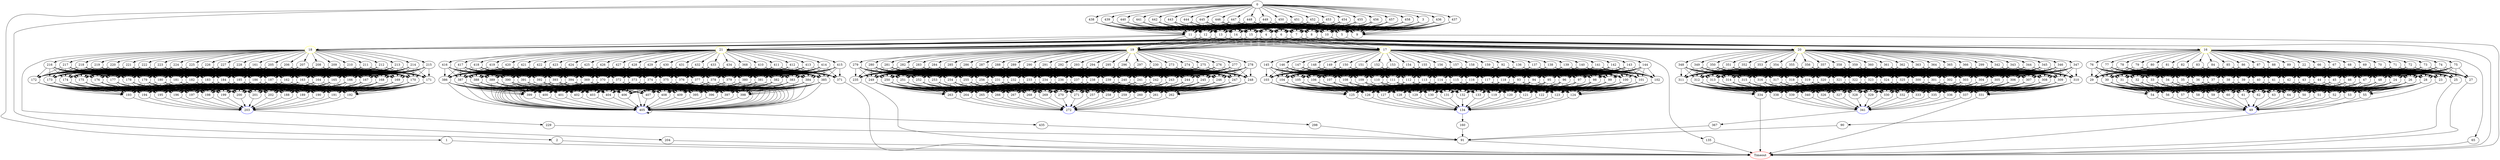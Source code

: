 digraph G {
	0 -> 1;
	0 -> 2;
	0 -> 3;
	0 -> 436;
	0 -> 437;
	0 -> 438;
	0 -> 439;
	0 -> 440;
	0 -> 441;
	0 -> 442;
	0 -> 443;
	0 -> 444;
	0 -> 445;
	0 -> 446;
	0 -> 447;
	0 -> 448;
	0 -> 449;
	0 -> 450;
	0 -> 451;
	0 -> 452;
	0 -> 453;
	0 -> 454;
	0 -> 455;
	0 -> 456;
	0 -> 457;
	0 -> 458;
	1 -> "Timeout";
Timeout [color=red];
	2 -> "Timeout";
Timeout [color=red];
	3 -> 4;
	3 -> 5;
	3 -> 6;
	3 -> 7;
	3 -> 8;
	3 -> 9;
	3 -> 10;
	3 -> 11;
	3 -> 12;
	3 -> 13;
	3 -> 14;
	3 -> 15;
	4 -> "16";
16 [color=yellow];
	4 -> "17";
17 [color=yellow];
	4 -> "18";
18 [color=yellow];
	4 -> "19";
19 [color=yellow];
	4 -> "20";
20 [color=yellow];
	4 -> "21";
21 [color=yellow];
	5 -> "Timeout";
Timeout [color=red];
	6 -> "16";
16 [color=yellow];
	6 -> "17";
17 [color=yellow];
	6 -> "18";
18 [color=yellow];
	6 -> "19";
19 [color=yellow];
	6 -> "20";
20 [color=yellow];
	6 -> "21";
21 [color=yellow];
	7 -> "16";
16 [color=yellow];
	7 -> "17";
17 [color=yellow];
	7 -> "18";
18 [color=yellow];
	7 -> "19";
19 [color=yellow];
	7 -> "20";
20 [color=yellow];
	7 -> "21";
21 [color=yellow];
	8 -> "16";
16 [color=yellow];
	8 -> "17";
17 [color=yellow];
	8 -> "18";
18 [color=yellow];
	8 -> "19";
19 [color=yellow];
	8 -> "20";
20 [color=yellow];
	8 -> "21";
21 [color=yellow];
	9 -> "Timeout";
Timeout [color=red];
	10 -> "16";
16 [color=yellow];
	10 -> "17";
17 [color=yellow];
	10 -> "18";
18 [color=yellow];
	10 -> "19";
19 [color=yellow];
	10 -> "20";
20 [color=yellow];
	10 -> "21";
21 [color=yellow];
	11 -> "16";
16 [color=yellow];
	11 -> "17";
17 [color=yellow];
	11 -> "18";
18 [color=yellow];
	11 -> "19";
19 [color=yellow];
	11 -> "20";
20 [color=yellow];
	11 -> "21";
21 [color=yellow];
	12 -> "16";
16 [color=yellow];
	12 -> "17";
17 [color=yellow];
	12 -> "18";
18 [color=yellow];
	12 -> "19";
19 [color=yellow];
	12 -> "20";
20 [color=yellow];
	12 -> "21";
21 [color=yellow];
	13 -> "16";
16 [color=yellow];
	13 -> "17";
17 [color=yellow];
	13 -> "18";
18 [color=yellow];
	13 -> "19";
19 [color=yellow];
	13 -> "20";
20 [color=yellow];
	13 -> "21";
21 [color=yellow];
	14 -> "16";
16 [color=yellow];
	14 -> "17";
17 [color=yellow];
	14 -> "18";
18 [color=yellow];
	14 -> "19";
19 [color=yellow];
	14 -> "20";
20 [color=yellow];
	14 -> "21";
21 [color=yellow];
	15 -> "16";
16 [color=yellow];
	15 -> "17";
17 [color=yellow];
	15 -> "18";
18 [color=yellow];
	15 -> "19";
19 [color=yellow];
	15 -> "20";
20 [color=yellow];
	15 -> "21";
21 [color=yellow];
	16 -> 22;
	16 -> 65;
	16 -> 66;
	16 -> 67;
	16 -> 68;
	16 -> 69;
	16 -> 70;
	16 -> 71;
	16 -> 72;
	16 -> 73;
	16 -> 74;
	16 -> 75;
	16 -> 76;
	16 -> 77;
	16 -> 78;
	16 -> 79;
	16 -> 80;
	16 -> 81;
	16 -> 82;
	16 -> 83;
	16 -> 84;
	16 -> 85;
	16 -> 86;
	16 -> 87;
	16 -> 88;
	16 -> 89;
	17 -> 92;
	17 -> 135;
	17 -> 136;
	17 -> 137;
	17 -> 138;
	17 -> 139;
	17 -> 140;
	17 -> 141;
	17 -> 142;
	17 -> 143;
	17 -> 144;
	17 -> 145;
	17 -> 146;
	17 -> 147;
	17 -> 148;
	17 -> 149;
	17 -> 150;
	17 -> 151;
	17 -> 152;
	17 -> 153;
	17 -> 154;
	17 -> 155;
	17 -> 156;
	17 -> 157;
	17 -> 158;
	17 -> 159;
	18 -> 161;
	18 -> 204;
	18 -> 205;
	18 -> 206;
	18 -> 207;
	18 -> 208;
	18 -> 209;
	18 -> 210;
	18 -> 211;
	18 -> 212;
	18 -> 213;
	18 -> 214;
	18 -> 215;
	18 -> 216;
	18 -> 217;
	18 -> 218;
	18 -> 219;
	18 -> 220;
	18 -> 221;
	18 -> 222;
	18 -> 223;
	18 -> 224;
	18 -> 225;
	18 -> 226;
	18 -> 227;
	18 -> 228;
	19 -> 230;
	19 -> 273;
	19 -> 274;
	19 -> 275;
	19 -> 276;
	19 -> 277;
	19 -> 278;
	19 -> 279;
	19 -> 280;
	19 -> 281;
	19 -> 282;
	19 -> 283;
	19 -> 284;
	19 -> 285;
	19 -> 286;
	19 -> 287;
	19 -> 288;
	19 -> 289;
	19 -> 290;
	19 -> 291;
	19 -> 292;
	19 -> 293;
	19 -> 294;
	19 -> 295;
	19 -> 296;
	19 -> 297;
	20 -> 299;
	20 -> 342;
	20 -> 343;
	20 -> 344;
	20 -> 345;
	20 -> 346;
	20 -> 347;
	20 -> 348;
	20 -> 349;
	20 -> 350;
	20 -> 351;
	20 -> 352;
	20 -> 353;
	20 -> 354;
	20 -> 355;
	20 -> 356;
	20 -> 357;
	20 -> 358;
	20 -> 359;
	20 -> 360;
	20 -> 361;
	20 -> 362;
	20 -> 363;
	20 -> 364;
	20 -> 365;
	20 -> 366;
	21 -> 368;
	21 -> 410;
	21 -> 411;
	21 -> 412;
	21 -> 413;
	21 -> 414;
	21 -> 415;
	21 -> 416;
	21 -> 417;
	21 -> 418;
	21 -> 419;
	21 -> 420;
	21 -> 421;
	21 -> 422;
	21 -> 423;
	21 -> 424;
	21 -> 425;
	21 -> 426;
	21 -> 427;
	21 -> 428;
	21 -> 429;
	21 -> 430;
	21 -> 431;
	21 -> 432;
	21 -> 433;
	21 -> 434;
	22 -> 23;
	22 -> 24;
	22 -> 25;
	22 -> 26;
	22 -> 27;
	22 -> 28;
	22 -> 29;
	22 -> 30;
	22 -> 31;
	22 -> 32;
	22 -> 33;
	22 -> 34;
	22 -> 35;
	22 -> 36;
	22 -> 37;
	22 -> 38;
	22 -> 39;
	22 -> 40;
	22 -> 41;
	22 -> 42;
	22 -> 43;
	22 -> 44;
	22 -> 45;
	22 -> 46;
	22 -> 47;
	22 -> 48;
	23 -> "49";
49 [color=blue];
	24 -> 50;
	24 -> 51;
	24 -> 52;
	24 -> 53;
	24 -> 54;
	24 -> 55;
	24 -> 56;
	24 -> 57;
	24 -> 58;
	24 -> 59;
	24 -> 60;
	24 -> 61;
	24 -> 62;
	24 -> 63;
	24 -> 64;
	25 -> "Timeout";
Timeout [color=red];
	26 -> 50;
	26 -> 51;
	26 -> 52;
	26 -> 53;
	26 -> 54;
	26 -> 55;
	26 -> 56;
	26 -> 57;
	26 -> 58;
	26 -> 59;
	26 -> 60;
	26 -> 61;
	26 -> 62;
	26 -> 63;
	26 -> 64;
	27 -> "Timeout";
Timeout [color=red];
	28 -> 50;
	28 -> 51;
	28 -> 52;
	28 -> 53;
	28 -> 54;
	28 -> 55;
	28 -> 56;
	28 -> 57;
	28 -> 58;
	28 -> 59;
	28 -> 60;
	28 -> 61;
	28 -> 62;
	28 -> 63;
	28 -> 64;
	29 -> 50;
	29 -> 51;
	29 -> 52;
	29 -> 53;
	29 -> 54;
	29 -> 55;
	29 -> 56;
	29 -> 57;
	29 -> 58;
	29 -> 59;
	29 -> 60;
	29 -> 61;
	29 -> 62;
	29 -> 63;
	29 -> 64;
	30 -> 50;
	30 -> 51;
	30 -> 52;
	30 -> 53;
	30 -> 54;
	30 -> 55;
	30 -> 56;
	30 -> 57;
	30 -> 58;
	30 -> 59;
	30 -> 60;
	30 -> 61;
	30 -> 62;
	30 -> 63;
	30 -> 64;
	31 -> 50;
	31 -> 51;
	31 -> 52;
	31 -> 53;
	31 -> 54;
	31 -> 55;
	31 -> 56;
	31 -> 57;
	31 -> 58;
	31 -> 59;
	31 -> 60;
	31 -> 61;
	31 -> 62;
	31 -> 63;
	31 -> 64;
	32 -> 50;
	32 -> 51;
	32 -> 52;
	32 -> 53;
	32 -> 54;
	32 -> 55;
	32 -> 56;
	32 -> 57;
	32 -> 58;
	32 -> 59;
	32 -> 60;
	32 -> 61;
	32 -> 62;
	32 -> 63;
	32 -> 64;
	33 -> 50;
	33 -> 51;
	33 -> 52;
	33 -> 53;
	33 -> 54;
	33 -> 55;
	33 -> 56;
	33 -> 57;
	33 -> 58;
	33 -> 59;
	33 -> 60;
	33 -> 61;
	33 -> 62;
	33 -> 63;
	33 -> 64;
	34 -> 50;
	34 -> 51;
	34 -> 52;
	34 -> 53;
	34 -> 54;
	34 -> 55;
	34 -> 56;
	34 -> 57;
	34 -> 58;
	34 -> 59;
	34 -> 60;
	34 -> 61;
	34 -> 62;
	34 -> 63;
	34 -> 64;
	35 -> 50;
	35 -> 51;
	35 -> 52;
	35 -> 53;
	35 -> 54;
	35 -> 55;
	35 -> 56;
	35 -> 57;
	35 -> 58;
	35 -> 59;
	35 -> 60;
	35 -> 61;
	35 -> 62;
	35 -> 63;
	35 -> 64;
	36 -> 50;
	36 -> 51;
	36 -> 52;
	36 -> 53;
	36 -> 54;
	36 -> 55;
	36 -> 56;
	36 -> 57;
	36 -> 58;
	36 -> 59;
	36 -> 60;
	36 -> 61;
	36 -> 62;
	36 -> 63;
	36 -> 64;
	37 -> 50;
	37 -> 51;
	37 -> 52;
	37 -> 53;
	37 -> 54;
	37 -> 55;
	37 -> 56;
	37 -> 57;
	37 -> 58;
	37 -> 59;
	37 -> 60;
	37 -> 61;
	37 -> 62;
	37 -> 63;
	37 -> 64;
	38 -> 50;
	38 -> 51;
	38 -> 52;
	38 -> 53;
	38 -> 54;
	38 -> 55;
	38 -> 56;
	38 -> 57;
	38 -> 58;
	38 -> 59;
	38 -> 60;
	38 -> 61;
	38 -> 62;
	38 -> 63;
	38 -> 64;
	39 -> 50;
	39 -> 51;
	39 -> 52;
	39 -> 53;
	39 -> 54;
	39 -> 55;
	39 -> 56;
	39 -> 57;
	39 -> 58;
	39 -> 59;
	39 -> 60;
	39 -> 61;
	39 -> 62;
	39 -> 63;
	39 -> 64;
	40 -> 50;
	40 -> 51;
	40 -> 52;
	40 -> 53;
	40 -> 54;
	40 -> 55;
	40 -> 56;
	40 -> 57;
	40 -> 58;
	40 -> 59;
	40 -> 60;
	40 -> 61;
	40 -> 62;
	40 -> 63;
	40 -> 64;
	41 -> 50;
	41 -> 51;
	41 -> 52;
	41 -> 53;
	41 -> 54;
	41 -> 55;
	41 -> 56;
	41 -> 57;
	41 -> 58;
	41 -> 59;
	41 -> 60;
	41 -> 61;
	41 -> 62;
	41 -> 63;
	41 -> 64;
	42 -> 50;
	42 -> 51;
	42 -> 52;
	42 -> 53;
	42 -> 54;
	42 -> 55;
	42 -> 56;
	42 -> 57;
	42 -> 58;
	42 -> 59;
	42 -> 60;
	42 -> 61;
	42 -> 62;
	42 -> 63;
	42 -> 64;
	43 -> 50;
	43 -> 51;
	43 -> 52;
	43 -> 53;
	43 -> 54;
	43 -> 55;
	43 -> 56;
	43 -> 57;
	43 -> 58;
	43 -> 59;
	43 -> 60;
	43 -> 61;
	43 -> 62;
	43 -> 63;
	43 -> 64;
	44 -> 50;
	44 -> 51;
	44 -> 52;
	44 -> 53;
	44 -> 54;
	44 -> 55;
	44 -> 56;
	44 -> 57;
	44 -> 58;
	44 -> 59;
	44 -> 60;
	44 -> 61;
	44 -> 62;
	44 -> 63;
	44 -> 64;
	45 -> 50;
	45 -> 51;
	45 -> 52;
	45 -> 53;
	45 -> 54;
	45 -> 55;
	45 -> 56;
	45 -> 57;
	45 -> 58;
	45 -> 59;
	45 -> 60;
	45 -> 61;
	45 -> 62;
	45 -> 63;
	45 -> 64;
	46 -> 50;
	46 -> 51;
	46 -> 52;
	46 -> 53;
	46 -> 54;
	46 -> 55;
	46 -> 56;
	46 -> 57;
	46 -> 58;
	46 -> 59;
	46 -> 60;
	46 -> 61;
	46 -> 62;
	46 -> 63;
	46 -> 64;
	47 -> 50;
	47 -> 51;
	47 -> 52;
	47 -> 53;
	47 -> 54;
	47 -> 55;
	47 -> 56;
	47 -> 57;
	47 -> 58;
	47 -> 59;
	47 -> 60;
	47 -> 61;
	47 -> 62;
	47 -> 63;
	47 -> 64;
	48 -> 50;
	48 -> 51;
	48 -> 52;
	48 -> 53;
	48 -> 54;
	48 -> 55;
	48 -> 56;
	48 -> 57;
	48 -> 58;
	48 -> 59;
	48 -> 60;
	48 -> 61;
	48 -> 62;
	48 -> 63;
	48 -> 64;
	49 -> 90;
	50 -> "49";
49 [color=blue];
	51 -> "49";
49 [color=blue];
	52 -> "49";
49 [color=blue];
	53 -> "49";
49 [color=blue];
	54 -> "49";
49 [color=blue];
	55 -> "Timeout";
Timeout [color=red];
	56 -> "49";
49 [color=blue];
	57 -> "49";
49 [color=blue];
	58 -> "49";
49 [color=blue];
	59 -> "49";
49 [color=blue];
	60 -> "49";
49 [color=blue];
	61 -> "49";
49 [color=blue];
	62 -> "49";
49 [color=blue];
	63 -> "49";
49 [color=blue];
	64 -> "49";
49 [color=blue];
	65 -> "Timeout";
Timeout [color=red];
	66 -> 23;
	66 -> 24;
	66 -> 25;
	66 -> 26;
	66 -> 27;
	66 -> 28;
	66 -> 29;
	66 -> 30;
	66 -> 31;
	66 -> 32;
	66 -> 33;
	66 -> 34;
	66 -> 35;
	66 -> 36;
	66 -> 37;
	66 -> 38;
	66 -> 39;
	66 -> 40;
	66 -> 41;
	66 -> 42;
	66 -> 43;
	66 -> 44;
	66 -> 45;
	66 -> 46;
	66 -> 47;
	66 -> 48;
	67 -> 23;
	67 -> 24;
	67 -> 25;
	67 -> 26;
	67 -> 27;
	67 -> 28;
	67 -> 29;
	67 -> 30;
	67 -> 31;
	67 -> 32;
	67 -> 33;
	67 -> 34;
	67 -> 35;
	67 -> 36;
	67 -> 37;
	67 -> 38;
	67 -> 39;
	67 -> 40;
	67 -> 41;
	67 -> 42;
	67 -> 43;
	67 -> 44;
	67 -> 45;
	67 -> 46;
	67 -> 47;
	67 -> 48;
	68 -> 23;
	68 -> 24;
	68 -> 25;
	68 -> 26;
	68 -> 27;
	68 -> 28;
	68 -> 29;
	68 -> 30;
	68 -> 31;
	68 -> 32;
	68 -> 33;
	68 -> 34;
	68 -> 35;
	68 -> 36;
	68 -> 37;
	68 -> 38;
	68 -> 39;
	68 -> 40;
	68 -> 41;
	68 -> 42;
	68 -> 43;
	68 -> 44;
	68 -> 45;
	68 -> 46;
	68 -> 47;
	68 -> 48;
	69 -> 23;
	69 -> 24;
	69 -> 25;
	69 -> 26;
	69 -> 27;
	69 -> 28;
	69 -> 29;
	69 -> 30;
	69 -> 31;
	69 -> 32;
	69 -> 33;
	69 -> 34;
	69 -> 35;
	69 -> 36;
	69 -> 37;
	69 -> 38;
	69 -> 39;
	69 -> 40;
	69 -> 41;
	69 -> 42;
	69 -> 43;
	69 -> 44;
	69 -> 45;
	69 -> 46;
	69 -> 47;
	69 -> 48;
	70 -> 23;
	70 -> 24;
	70 -> 25;
	70 -> 26;
	70 -> 27;
	70 -> 28;
	70 -> 29;
	70 -> 30;
	70 -> 31;
	70 -> 32;
	70 -> 33;
	70 -> 34;
	70 -> 35;
	70 -> 36;
	70 -> 37;
	70 -> 38;
	70 -> 39;
	70 -> 40;
	70 -> 41;
	70 -> 42;
	70 -> 43;
	70 -> 44;
	70 -> 45;
	70 -> 46;
	70 -> 47;
	70 -> 48;
	71 -> 23;
	71 -> 24;
	71 -> 25;
	71 -> 26;
	71 -> 27;
	71 -> 28;
	71 -> 29;
	71 -> 30;
	71 -> 31;
	71 -> 32;
	71 -> 33;
	71 -> 34;
	71 -> 35;
	71 -> 36;
	71 -> 37;
	71 -> 38;
	71 -> 39;
	71 -> 40;
	71 -> 41;
	71 -> 42;
	71 -> 43;
	71 -> 44;
	71 -> 45;
	71 -> 46;
	71 -> 47;
	71 -> 48;
	72 -> 23;
	72 -> 24;
	72 -> 25;
	72 -> 26;
	72 -> 27;
	72 -> 28;
	72 -> 29;
	72 -> 30;
	72 -> 31;
	72 -> 32;
	72 -> 33;
	72 -> 34;
	72 -> 35;
	72 -> 36;
	72 -> 37;
	72 -> 38;
	72 -> 39;
	72 -> 40;
	72 -> 41;
	72 -> 42;
	72 -> 43;
	72 -> 44;
	72 -> 45;
	72 -> 46;
	72 -> 47;
	72 -> 48;
	73 -> 23;
	73 -> 24;
	73 -> 25;
	73 -> 26;
	73 -> 27;
	73 -> 28;
	73 -> 29;
	73 -> 30;
	73 -> 31;
	73 -> 32;
	73 -> 33;
	73 -> 34;
	73 -> 35;
	73 -> 36;
	73 -> 37;
	73 -> 38;
	73 -> 39;
	73 -> 40;
	73 -> 41;
	73 -> 42;
	73 -> 43;
	73 -> 44;
	73 -> 45;
	73 -> 46;
	73 -> 47;
	73 -> 48;
	74 -> 23;
	74 -> 24;
	74 -> 25;
	74 -> 26;
	74 -> 27;
	74 -> 28;
	74 -> 29;
	74 -> 30;
	74 -> 31;
	74 -> 32;
	74 -> 33;
	74 -> 34;
	74 -> 35;
	74 -> 36;
	74 -> 37;
	74 -> 38;
	74 -> 39;
	74 -> 40;
	74 -> 41;
	74 -> 42;
	74 -> 43;
	74 -> 44;
	74 -> 45;
	74 -> 46;
	74 -> 47;
	74 -> 48;
	75 -> 23;
	75 -> 24;
	75 -> 25;
	75 -> 26;
	75 -> 27;
	75 -> 28;
	75 -> 29;
	75 -> 30;
	75 -> 31;
	75 -> 32;
	75 -> 33;
	75 -> 34;
	75 -> 35;
	75 -> 36;
	75 -> 37;
	75 -> 38;
	75 -> 39;
	75 -> 40;
	75 -> 41;
	75 -> 42;
	75 -> 43;
	75 -> 44;
	75 -> 45;
	75 -> 46;
	75 -> 47;
	75 -> 48;
	76 -> 23;
	76 -> 24;
	76 -> 25;
	76 -> 26;
	76 -> 27;
	76 -> 28;
	76 -> 29;
	76 -> 30;
	76 -> 31;
	76 -> 32;
	76 -> 33;
	76 -> 34;
	76 -> 35;
	76 -> 36;
	76 -> 37;
	76 -> 38;
	76 -> 39;
	76 -> 40;
	76 -> 41;
	76 -> 42;
	76 -> 43;
	76 -> 44;
	76 -> 45;
	76 -> 46;
	76 -> 47;
	76 -> 48;
	77 -> 23;
	77 -> 24;
	77 -> 25;
	77 -> 26;
	77 -> 27;
	77 -> 28;
	77 -> 29;
	77 -> 30;
	77 -> 31;
	77 -> 32;
	77 -> 33;
	77 -> 34;
	77 -> 35;
	77 -> 36;
	77 -> 37;
	77 -> 38;
	77 -> 39;
	77 -> 40;
	77 -> 41;
	77 -> 42;
	77 -> 43;
	77 -> 44;
	77 -> 45;
	77 -> 46;
	77 -> 47;
	77 -> 48;
	78 -> 23;
	78 -> 24;
	78 -> 25;
	78 -> 26;
	78 -> 27;
	78 -> 28;
	78 -> 29;
	78 -> 30;
	78 -> 31;
	78 -> 32;
	78 -> 33;
	78 -> 34;
	78 -> 35;
	78 -> 36;
	78 -> 37;
	78 -> 38;
	78 -> 39;
	78 -> 40;
	78 -> 41;
	78 -> 42;
	78 -> 43;
	78 -> 44;
	78 -> 45;
	78 -> 46;
	78 -> 47;
	78 -> 48;
	79 -> 23;
	79 -> 24;
	79 -> 25;
	79 -> 26;
	79 -> 27;
	79 -> 28;
	79 -> 29;
	79 -> 30;
	79 -> 31;
	79 -> 32;
	79 -> 33;
	79 -> 34;
	79 -> 35;
	79 -> 36;
	79 -> 37;
	79 -> 38;
	79 -> 39;
	79 -> 40;
	79 -> 41;
	79 -> 42;
	79 -> 43;
	79 -> 44;
	79 -> 45;
	79 -> 46;
	79 -> 47;
	79 -> 48;
	80 -> 23;
	80 -> 24;
	80 -> 25;
	80 -> 26;
	80 -> 27;
	80 -> 28;
	80 -> 29;
	80 -> 30;
	80 -> 31;
	80 -> 32;
	80 -> 33;
	80 -> 34;
	80 -> 35;
	80 -> 36;
	80 -> 37;
	80 -> 38;
	80 -> 39;
	80 -> 40;
	80 -> 41;
	80 -> 42;
	80 -> 43;
	80 -> 44;
	80 -> 45;
	80 -> 46;
	80 -> 47;
	80 -> 48;
	81 -> 23;
	81 -> 24;
	81 -> 25;
	81 -> 26;
	81 -> 27;
	81 -> 28;
	81 -> 29;
	81 -> 30;
	81 -> 31;
	81 -> 32;
	81 -> 33;
	81 -> 34;
	81 -> 35;
	81 -> 36;
	81 -> 37;
	81 -> 38;
	81 -> 39;
	81 -> 40;
	81 -> 41;
	81 -> 42;
	81 -> 43;
	81 -> 44;
	81 -> 45;
	81 -> 46;
	81 -> 47;
	81 -> 48;
	82 -> 23;
	82 -> 24;
	82 -> 25;
	82 -> 26;
	82 -> 27;
	82 -> 28;
	82 -> 29;
	82 -> 30;
	82 -> 31;
	82 -> 32;
	82 -> 33;
	82 -> 34;
	82 -> 35;
	82 -> 36;
	82 -> 37;
	82 -> 38;
	82 -> 39;
	82 -> 40;
	82 -> 41;
	82 -> 42;
	82 -> 43;
	82 -> 44;
	82 -> 45;
	82 -> 46;
	82 -> 47;
	82 -> 48;
	83 -> 23;
	83 -> 24;
	83 -> 25;
	83 -> 26;
	83 -> 27;
	83 -> 28;
	83 -> 29;
	83 -> 30;
	83 -> 31;
	83 -> 32;
	83 -> 33;
	83 -> 34;
	83 -> 35;
	83 -> 36;
	83 -> 37;
	83 -> 38;
	83 -> 39;
	83 -> 40;
	83 -> 41;
	83 -> 42;
	83 -> 43;
	83 -> 44;
	83 -> 45;
	83 -> 46;
	83 -> 47;
	83 -> 48;
	84 -> 23;
	84 -> 24;
	84 -> 25;
	84 -> 26;
	84 -> 27;
	84 -> 28;
	84 -> 29;
	84 -> 30;
	84 -> 31;
	84 -> 32;
	84 -> 33;
	84 -> 34;
	84 -> 35;
	84 -> 36;
	84 -> 37;
	84 -> 38;
	84 -> 39;
	84 -> 40;
	84 -> 41;
	84 -> 42;
	84 -> 43;
	84 -> 44;
	84 -> 45;
	84 -> 46;
	84 -> 47;
	84 -> 48;
	85 -> 23;
	85 -> 24;
	85 -> 25;
	85 -> 26;
	85 -> 27;
	85 -> 28;
	85 -> 29;
	85 -> 30;
	85 -> 31;
	85 -> 32;
	85 -> 33;
	85 -> 34;
	85 -> 35;
	85 -> 36;
	85 -> 37;
	85 -> 38;
	85 -> 39;
	85 -> 40;
	85 -> 41;
	85 -> 42;
	85 -> 43;
	85 -> 44;
	85 -> 45;
	85 -> 46;
	85 -> 47;
	85 -> 48;
	86 -> 23;
	86 -> 24;
	86 -> 25;
	86 -> 26;
	86 -> 27;
	86 -> 28;
	86 -> 29;
	86 -> 30;
	86 -> 31;
	86 -> 32;
	86 -> 33;
	86 -> 34;
	86 -> 35;
	86 -> 36;
	86 -> 37;
	86 -> 38;
	86 -> 39;
	86 -> 40;
	86 -> 41;
	86 -> 42;
	86 -> 43;
	86 -> 44;
	86 -> 45;
	86 -> 46;
	86 -> 47;
	86 -> 48;
	87 -> 23;
	87 -> 24;
	87 -> 25;
	87 -> 26;
	87 -> 27;
	87 -> 28;
	87 -> 29;
	87 -> 30;
	87 -> 31;
	87 -> 32;
	87 -> 33;
	87 -> 34;
	87 -> 35;
	87 -> 36;
	87 -> 37;
	87 -> 38;
	87 -> 39;
	87 -> 40;
	87 -> 41;
	87 -> 42;
	87 -> 43;
	87 -> 44;
	87 -> 45;
	87 -> 46;
	87 -> 47;
	87 -> 48;
	88 -> 23;
	88 -> 24;
	88 -> 25;
	88 -> 26;
	88 -> 27;
	88 -> 28;
	88 -> 29;
	88 -> 30;
	88 -> 31;
	88 -> 32;
	88 -> 33;
	88 -> 34;
	88 -> 35;
	88 -> 36;
	88 -> 37;
	88 -> 38;
	88 -> 39;
	88 -> 40;
	88 -> 41;
	88 -> 42;
	88 -> 43;
	88 -> 44;
	88 -> 45;
	88 -> 46;
	88 -> 47;
	88 -> 48;
	89 -> 23;
	89 -> 24;
	89 -> 25;
	89 -> 26;
	89 -> 27;
	89 -> 28;
	89 -> 29;
	89 -> 30;
	89 -> 31;
	89 -> 32;
	89 -> 33;
	89 -> 34;
	89 -> 35;
	89 -> 36;
	89 -> 37;
	89 -> 38;
	89 -> 39;
	89 -> 40;
	89 -> 41;
	89 -> 42;
	89 -> 43;
	89 -> 44;
	89 -> 45;
	89 -> 46;
	89 -> 47;
	89 -> 48;
	90 -> 91;
	91 -> "Timeout";
Timeout [color=red];
	92 -> 93;
	92 -> 94;
	92 -> 95;
	92 -> 96;
	92 -> 97;
	92 -> 98;
	92 -> 99;
	92 -> 100;
	92 -> 101;
	92 -> 102;
	92 -> 103;
	92 -> 104;
	92 -> 105;
	92 -> 106;
	92 -> 107;
	92 -> 108;
	92 -> 109;
	92 -> 110;
	92 -> 111;
	92 -> 112;
	92 -> 113;
	92 -> 114;
	92 -> 115;
	92 -> 116;
	92 -> 117;
	92 -> 118;
	93 -> 119;
	93 -> 120;
	93 -> 121;
	93 -> 122;
	93 -> 123;
	93 -> 124;
	93 -> 125;
	93 -> 126;
	93 -> 127;
	93 -> 128;
	93 -> 129;
	93 -> 130;
	93 -> 131;
	93 -> 132;
	93 -> 133;
	94 -> 119;
	94 -> 120;
	94 -> 121;
	94 -> 122;
	94 -> 123;
	94 -> 124;
	94 -> 125;
	94 -> 126;
	94 -> 127;
	94 -> 128;
	94 -> 129;
	94 -> 130;
	94 -> 131;
	94 -> 132;
	94 -> 133;
	95 -> 119;
	95 -> 120;
	95 -> 121;
	95 -> 122;
	95 -> 123;
	95 -> 124;
	95 -> 125;
	95 -> 126;
	95 -> 127;
	95 -> 128;
	95 -> 129;
	95 -> 130;
	95 -> 131;
	95 -> 132;
	95 -> 133;
	96 -> 119;
	96 -> 120;
	96 -> 121;
	96 -> 122;
	96 -> 123;
	96 -> 124;
	96 -> 125;
	96 -> 126;
	96 -> 127;
	96 -> 128;
	96 -> 129;
	96 -> 130;
	96 -> 131;
	96 -> 132;
	96 -> 133;
	97 -> 119;
	97 -> 120;
	97 -> 121;
	97 -> 122;
	97 -> 123;
	97 -> 124;
	97 -> 125;
	97 -> 126;
	97 -> 127;
	97 -> 128;
	97 -> 129;
	97 -> 130;
	97 -> 131;
	97 -> 132;
	97 -> 133;
	98 -> 119;
	98 -> 120;
	98 -> 121;
	98 -> 122;
	98 -> 123;
	98 -> 124;
	98 -> 125;
	98 -> 126;
	98 -> 127;
	98 -> 128;
	98 -> 129;
	98 -> 130;
	98 -> 131;
	98 -> 132;
	98 -> 133;
	99 -> 119;
	99 -> 120;
	99 -> 121;
	99 -> 122;
	99 -> 123;
	99 -> 124;
	99 -> 125;
	99 -> 126;
	99 -> 127;
	99 -> 128;
	99 -> 129;
	99 -> 130;
	99 -> 131;
	99 -> 132;
	99 -> 133;
	100 -> 119;
	100 -> 120;
	100 -> 121;
	100 -> 122;
	100 -> 123;
	100 -> 124;
	100 -> 125;
	100 -> 126;
	100 -> 127;
	100 -> 128;
	100 -> 129;
	100 -> 130;
	100 -> 131;
	100 -> 132;
	100 -> 133;
	101 -> 119;
	101 -> 120;
	101 -> 121;
	101 -> 122;
	101 -> 123;
	101 -> 124;
	101 -> 125;
	101 -> 126;
	101 -> 127;
	101 -> 128;
	101 -> 129;
	101 -> 130;
	101 -> 131;
	101 -> 132;
	101 -> 133;
	102 -> 119;
	102 -> 120;
	102 -> 121;
	102 -> 122;
	102 -> 123;
	102 -> 124;
	102 -> 125;
	102 -> 126;
	102 -> 127;
	102 -> 128;
	102 -> 129;
	102 -> 130;
	102 -> 131;
	102 -> 132;
	102 -> 133;
	103 -> 119;
	103 -> 120;
	103 -> 121;
	103 -> 122;
	103 -> 123;
	103 -> 124;
	103 -> 125;
	103 -> 126;
	103 -> 127;
	103 -> 128;
	103 -> 129;
	103 -> 130;
	103 -> 131;
	103 -> 132;
	103 -> 133;
	104 -> 119;
	104 -> 120;
	104 -> 121;
	104 -> 122;
	104 -> 123;
	104 -> 124;
	104 -> 125;
	104 -> 126;
	104 -> 127;
	104 -> 128;
	104 -> 129;
	104 -> 130;
	104 -> 131;
	104 -> 132;
	104 -> 133;
	105 -> 119;
	105 -> 120;
	105 -> 121;
	105 -> 122;
	105 -> 123;
	105 -> 124;
	105 -> 125;
	105 -> 126;
	105 -> 127;
	105 -> 128;
	105 -> 129;
	105 -> 130;
	105 -> 131;
	105 -> 132;
	105 -> 133;
	106 -> 119;
	106 -> 120;
	106 -> 121;
	106 -> 122;
	106 -> 123;
	106 -> 124;
	106 -> 125;
	106 -> 126;
	106 -> 127;
	106 -> 128;
	106 -> 129;
	106 -> 130;
	106 -> 131;
	106 -> 132;
	106 -> 133;
	107 -> 119;
	107 -> 120;
	107 -> 121;
	107 -> 122;
	107 -> 123;
	107 -> 124;
	107 -> 125;
	107 -> 126;
	107 -> 127;
	107 -> 128;
	107 -> 129;
	107 -> 130;
	107 -> 131;
	107 -> 132;
	107 -> 133;
	108 -> 119;
	108 -> 120;
	108 -> 121;
	108 -> 122;
	108 -> 123;
	108 -> 124;
	108 -> 125;
	108 -> 126;
	108 -> 127;
	108 -> 128;
	108 -> 129;
	108 -> 130;
	108 -> 131;
	108 -> 132;
	108 -> 133;
	109 -> 119;
	109 -> 120;
	109 -> 121;
	109 -> 122;
	109 -> 123;
	109 -> 124;
	109 -> 125;
	109 -> 126;
	109 -> 127;
	109 -> 128;
	109 -> 129;
	109 -> 130;
	109 -> 131;
	109 -> 132;
	109 -> 133;
	110 -> 119;
	110 -> 120;
	110 -> 121;
	110 -> 122;
	110 -> 123;
	110 -> 124;
	110 -> 125;
	110 -> 126;
	110 -> 127;
	110 -> 128;
	110 -> 129;
	110 -> 130;
	110 -> 131;
	110 -> 132;
	110 -> 133;
	111 -> 119;
	111 -> 120;
	111 -> 121;
	111 -> 122;
	111 -> 123;
	111 -> 124;
	111 -> 125;
	111 -> 126;
	111 -> 127;
	111 -> 128;
	111 -> 129;
	111 -> 130;
	111 -> 131;
	111 -> 132;
	111 -> 133;
	112 -> 119;
	112 -> 120;
	112 -> 121;
	112 -> 122;
	112 -> 123;
	112 -> 124;
	112 -> 125;
	112 -> 126;
	112 -> 127;
	112 -> 128;
	112 -> 129;
	112 -> 130;
	112 -> 131;
	112 -> 132;
	112 -> 133;
	113 -> 119;
	113 -> 120;
	113 -> 121;
	113 -> 122;
	113 -> 123;
	113 -> 124;
	113 -> 125;
	113 -> 126;
	113 -> 127;
	113 -> 128;
	113 -> 129;
	113 -> 130;
	113 -> 131;
	113 -> 132;
	113 -> 133;
	114 -> 119;
	114 -> 120;
	114 -> 121;
	114 -> 122;
	114 -> 123;
	114 -> 124;
	114 -> 125;
	114 -> 126;
	114 -> 127;
	114 -> 128;
	114 -> 129;
	114 -> 130;
	114 -> 131;
	114 -> 132;
	114 -> 133;
	115 -> 119;
	115 -> 120;
	115 -> 121;
	115 -> 122;
	115 -> 123;
	115 -> 124;
	115 -> 125;
	115 -> 126;
	115 -> 127;
	115 -> 128;
	115 -> 129;
	115 -> 130;
	115 -> 131;
	115 -> 132;
	115 -> 133;
	116 -> 119;
	116 -> 120;
	116 -> 121;
	116 -> 122;
	116 -> 123;
	116 -> 124;
	116 -> 125;
	116 -> 126;
	116 -> 127;
	116 -> 128;
	116 -> 129;
	116 -> 130;
	116 -> 131;
	116 -> 132;
	116 -> 133;
	117 -> 119;
	117 -> 120;
	117 -> 121;
	117 -> 122;
	117 -> 123;
	117 -> 124;
	117 -> 125;
	117 -> 126;
	117 -> 127;
	117 -> 128;
	117 -> 129;
	117 -> 130;
	117 -> 131;
	117 -> 132;
	117 -> 133;
	118 -> 119;
	118 -> 120;
	118 -> 121;
	118 -> 122;
	118 -> 123;
	118 -> 124;
	118 -> 125;
	118 -> 126;
	118 -> 127;
	118 -> 128;
	118 -> 129;
	118 -> 130;
	118 -> 131;
	118 -> 132;
	118 -> 133;
	119 -> "134";
134 [color=blue];
	120 -> "134";
134 [color=blue];
	121 -> "134";
134 [color=blue];
	122 -> "134";
134 [color=blue];
	123 -> "134";
134 [color=blue];
	124 -> "134";
134 [color=blue];
	125 -> "134";
134 [color=blue];
	126 -> "134";
134 [color=blue];
	127 -> "134";
134 [color=blue];
	128 -> "134";
134 [color=blue];
	129 -> "134";
134 [color=blue];
	130 -> "134";
134 [color=blue];
	131 -> "134";
134 [color=blue];
	132 -> "134";
134 [color=blue];
	133 -> "134";
134 [color=blue];
	134 -> 160;
	135 -> "Timeout";
Timeout [color=red];
	136 -> 93;
	136 -> 94;
	136 -> 95;
	136 -> 96;
	136 -> 97;
	136 -> 98;
	136 -> 99;
	136 -> 100;
	136 -> 101;
	136 -> 102;
	136 -> 103;
	136 -> 104;
	136 -> 105;
	136 -> 106;
	136 -> 107;
	136 -> 108;
	136 -> 109;
	136 -> 110;
	136 -> 111;
	136 -> 112;
	136 -> 113;
	136 -> 114;
	136 -> 115;
	136 -> 116;
	136 -> 117;
	136 -> 118;
	137 -> 93;
	137 -> 94;
	137 -> 95;
	137 -> 96;
	137 -> 97;
	137 -> 98;
	137 -> 99;
	137 -> 100;
	137 -> 101;
	137 -> 102;
	137 -> 103;
	137 -> 104;
	137 -> 105;
	137 -> 106;
	137 -> 107;
	137 -> 108;
	137 -> 109;
	137 -> 110;
	137 -> 111;
	137 -> 112;
	137 -> 113;
	137 -> 114;
	137 -> 115;
	137 -> 116;
	137 -> 117;
	137 -> 118;
	138 -> 93;
	138 -> 94;
	138 -> 95;
	138 -> 96;
	138 -> 97;
	138 -> 98;
	138 -> 99;
	138 -> 100;
	138 -> 101;
	138 -> 102;
	138 -> 103;
	138 -> 104;
	138 -> 105;
	138 -> 106;
	138 -> 107;
	138 -> 108;
	138 -> 109;
	138 -> 110;
	138 -> 111;
	138 -> 112;
	138 -> 113;
	138 -> 114;
	138 -> 115;
	138 -> 116;
	138 -> 117;
	138 -> 118;
	139 -> 93;
	139 -> 94;
	139 -> 95;
	139 -> 96;
	139 -> 97;
	139 -> 98;
	139 -> 99;
	139 -> 100;
	139 -> 101;
	139 -> 102;
	139 -> 103;
	139 -> 104;
	139 -> 105;
	139 -> 106;
	139 -> 107;
	139 -> 108;
	139 -> 109;
	139 -> 110;
	139 -> 111;
	139 -> 112;
	139 -> 113;
	139 -> 114;
	139 -> 115;
	139 -> 116;
	139 -> 117;
	139 -> 118;
	140 -> 93;
	140 -> 94;
	140 -> 95;
	140 -> 96;
	140 -> 97;
	140 -> 98;
	140 -> 99;
	140 -> 100;
	140 -> 101;
	140 -> 102;
	140 -> 103;
	140 -> 104;
	140 -> 105;
	140 -> 106;
	140 -> 107;
	140 -> 108;
	140 -> 109;
	140 -> 110;
	140 -> 111;
	140 -> 112;
	140 -> 113;
	140 -> 114;
	140 -> 115;
	140 -> 116;
	140 -> 117;
	140 -> 118;
	141 -> 93;
	141 -> 94;
	141 -> 95;
	141 -> 96;
	141 -> 97;
	141 -> 98;
	141 -> 99;
	141 -> 100;
	141 -> 101;
	141 -> 102;
	141 -> 103;
	141 -> 104;
	141 -> 105;
	141 -> 106;
	141 -> 107;
	141 -> 108;
	141 -> 109;
	141 -> 110;
	141 -> 111;
	141 -> 112;
	141 -> 113;
	141 -> 114;
	141 -> 115;
	141 -> 116;
	141 -> 117;
	141 -> 118;
	142 -> 93;
	142 -> 94;
	142 -> 95;
	142 -> 96;
	142 -> 97;
	142 -> 98;
	142 -> 99;
	142 -> 100;
	142 -> 101;
	142 -> 102;
	142 -> 103;
	142 -> 104;
	142 -> 105;
	142 -> 106;
	142 -> 107;
	142 -> 108;
	142 -> 109;
	142 -> 110;
	142 -> 111;
	142 -> 112;
	142 -> 113;
	142 -> 114;
	142 -> 115;
	142 -> 116;
	142 -> 117;
	142 -> 118;
	143 -> 93;
	143 -> 94;
	143 -> 95;
	143 -> 96;
	143 -> 97;
	143 -> 98;
	143 -> 99;
	143 -> 100;
	143 -> 101;
	143 -> 102;
	143 -> 103;
	143 -> 104;
	143 -> 105;
	143 -> 106;
	143 -> 107;
	143 -> 108;
	143 -> 109;
	143 -> 110;
	143 -> 111;
	143 -> 112;
	143 -> 113;
	143 -> 114;
	143 -> 115;
	143 -> 116;
	143 -> 117;
	143 -> 118;
	144 -> 93;
	144 -> 94;
	144 -> 95;
	144 -> 96;
	144 -> 97;
	144 -> 98;
	144 -> 99;
	144 -> 100;
	144 -> 101;
	144 -> 102;
	144 -> 103;
	144 -> 104;
	144 -> 105;
	144 -> 106;
	144 -> 107;
	144 -> 108;
	144 -> 109;
	144 -> 110;
	144 -> 111;
	144 -> 112;
	144 -> 113;
	144 -> 114;
	144 -> 115;
	144 -> 116;
	144 -> 117;
	144 -> 118;
	145 -> 93;
	145 -> 94;
	145 -> 95;
	145 -> 96;
	145 -> 97;
	145 -> 98;
	145 -> 99;
	145 -> 100;
	145 -> 101;
	145 -> 102;
	145 -> 103;
	145 -> 104;
	145 -> 105;
	145 -> 106;
	145 -> 107;
	145 -> 108;
	145 -> 109;
	145 -> 110;
	145 -> 111;
	145 -> 112;
	145 -> 113;
	145 -> 114;
	145 -> 115;
	145 -> 116;
	145 -> 117;
	145 -> 118;
	146 -> 93;
	146 -> 94;
	146 -> 95;
	146 -> 96;
	146 -> 97;
	146 -> 98;
	146 -> 99;
	146 -> 100;
	146 -> 101;
	146 -> 102;
	146 -> 103;
	146 -> 104;
	146 -> 105;
	146 -> 106;
	146 -> 107;
	146 -> 108;
	146 -> 109;
	146 -> 110;
	146 -> 111;
	146 -> 112;
	146 -> 113;
	146 -> 114;
	146 -> 115;
	146 -> 116;
	146 -> 117;
	146 -> 118;
	147 -> 93;
	147 -> 94;
	147 -> 95;
	147 -> 96;
	147 -> 97;
	147 -> 98;
	147 -> 99;
	147 -> 100;
	147 -> 101;
	147 -> 102;
	147 -> 103;
	147 -> 104;
	147 -> 105;
	147 -> 106;
	147 -> 107;
	147 -> 108;
	147 -> 109;
	147 -> 110;
	147 -> 111;
	147 -> 112;
	147 -> 113;
	147 -> 114;
	147 -> 115;
	147 -> 116;
	147 -> 117;
	147 -> 118;
	148 -> 93;
	148 -> 94;
	148 -> 95;
	148 -> 96;
	148 -> 97;
	148 -> 98;
	148 -> 99;
	148 -> 100;
	148 -> 101;
	148 -> 102;
	148 -> 103;
	148 -> 104;
	148 -> 105;
	148 -> 106;
	148 -> 107;
	148 -> 108;
	148 -> 109;
	148 -> 110;
	148 -> 111;
	148 -> 112;
	148 -> 113;
	148 -> 114;
	148 -> 115;
	148 -> 116;
	148 -> 117;
	148 -> 118;
	149 -> 93;
	149 -> 94;
	149 -> 95;
	149 -> 96;
	149 -> 97;
	149 -> 98;
	149 -> 99;
	149 -> 100;
	149 -> 101;
	149 -> 102;
	149 -> 103;
	149 -> 104;
	149 -> 105;
	149 -> 106;
	149 -> 107;
	149 -> 108;
	149 -> 109;
	149 -> 110;
	149 -> 111;
	149 -> 112;
	149 -> 113;
	149 -> 114;
	149 -> 115;
	149 -> 116;
	149 -> 117;
	149 -> 118;
	150 -> 93;
	150 -> 94;
	150 -> 95;
	150 -> 96;
	150 -> 97;
	150 -> 98;
	150 -> 99;
	150 -> 100;
	150 -> 101;
	150 -> 102;
	150 -> 103;
	150 -> 104;
	150 -> 105;
	150 -> 106;
	150 -> 107;
	150 -> 108;
	150 -> 109;
	150 -> 110;
	150 -> 111;
	150 -> 112;
	150 -> 113;
	150 -> 114;
	150 -> 115;
	150 -> 116;
	150 -> 117;
	150 -> 118;
	151 -> 93;
	151 -> 94;
	151 -> 95;
	151 -> 96;
	151 -> 97;
	151 -> 98;
	151 -> 99;
	151 -> 100;
	151 -> 101;
	151 -> 102;
	151 -> 103;
	151 -> 104;
	151 -> 105;
	151 -> 106;
	151 -> 107;
	151 -> 108;
	151 -> 109;
	151 -> 110;
	151 -> 111;
	151 -> 112;
	151 -> 113;
	151 -> 114;
	151 -> 115;
	151 -> 116;
	151 -> 117;
	151 -> 118;
	152 -> 93;
	152 -> 94;
	152 -> 95;
	152 -> 96;
	152 -> 97;
	152 -> 98;
	152 -> 99;
	152 -> 100;
	152 -> 101;
	152 -> 102;
	152 -> 103;
	152 -> 104;
	152 -> 105;
	152 -> 106;
	152 -> 107;
	152 -> 108;
	152 -> 109;
	152 -> 110;
	152 -> 111;
	152 -> 112;
	152 -> 113;
	152 -> 114;
	152 -> 115;
	152 -> 116;
	152 -> 117;
	152 -> 118;
	153 -> 93;
	153 -> 94;
	153 -> 95;
	153 -> 96;
	153 -> 97;
	153 -> 98;
	153 -> 99;
	153 -> 100;
	153 -> 101;
	153 -> 102;
	153 -> 103;
	153 -> 104;
	153 -> 105;
	153 -> 106;
	153 -> 107;
	153 -> 108;
	153 -> 109;
	153 -> 110;
	153 -> 111;
	153 -> 112;
	153 -> 113;
	153 -> 114;
	153 -> 115;
	153 -> 116;
	153 -> 117;
	153 -> 118;
	154 -> 93;
	154 -> 94;
	154 -> 95;
	154 -> 96;
	154 -> 97;
	154 -> 98;
	154 -> 99;
	154 -> 100;
	154 -> 101;
	154 -> 102;
	154 -> 103;
	154 -> 104;
	154 -> 105;
	154 -> 106;
	154 -> 107;
	154 -> 108;
	154 -> 109;
	154 -> 110;
	154 -> 111;
	154 -> 112;
	154 -> 113;
	154 -> 114;
	154 -> 115;
	154 -> 116;
	154 -> 117;
	154 -> 118;
	155 -> 93;
	155 -> 94;
	155 -> 95;
	155 -> 96;
	155 -> 97;
	155 -> 98;
	155 -> 99;
	155 -> 100;
	155 -> 101;
	155 -> 102;
	155 -> 103;
	155 -> 104;
	155 -> 105;
	155 -> 106;
	155 -> 107;
	155 -> 108;
	155 -> 109;
	155 -> 110;
	155 -> 111;
	155 -> 112;
	155 -> 113;
	155 -> 114;
	155 -> 115;
	155 -> 116;
	155 -> 117;
	155 -> 118;
	156 -> 93;
	156 -> 94;
	156 -> 95;
	156 -> 96;
	156 -> 97;
	156 -> 98;
	156 -> 99;
	156 -> 100;
	156 -> 101;
	156 -> 102;
	156 -> 103;
	156 -> 104;
	156 -> 105;
	156 -> 106;
	156 -> 107;
	156 -> 108;
	156 -> 109;
	156 -> 110;
	156 -> 111;
	156 -> 112;
	156 -> 113;
	156 -> 114;
	156 -> 115;
	156 -> 116;
	156 -> 117;
	156 -> 118;
	157 -> 93;
	157 -> 94;
	157 -> 95;
	157 -> 96;
	157 -> 97;
	157 -> 98;
	157 -> 99;
	157 -> 100;
	157 -> 101;
	157 -> 102;
	157 -> 103;
	157 -> 104;
	157 -> 105;
	157 -> 106;
	157 -> 107;
	157 -> 108;
	157 -> 109;
	157 -> 110;
	157 -> 111;
	157 -> 112;
	157 -> 113;
	157 -> 114;
	157 -> 115;
	157 -> 116;
	157 -> 117;
	157 -> 118;
	158 -> 93;
	158 -> 94;
	158 -> 95;
	158 -> 96;
	158 -> 97;
	158 -> 98;
	158 -> 99;
	158 -> 100;
	158 -> 101;
	158 -> 102;
	158 -> 103;
	158 -> 104;
	158 -> 105;
	158 -> 106;
	158 -> 107;
	158 -> 108;
	158 -> 109;
	158 -> 110;
	158 -> 111;
	158 -> 112;
	158 -> 113;
	158 -> 114;
	158 -> 115;
	158 -> 116;
	158 -> 117;
	158 -> 118;
	159 -> 93;
	159 -> 94;
	159 -> 95;
	159 -> 96;
	159 -> 97;
	159 -> 98;
	159 -> 99;
	159 -> 100;
	159 -> 101;
	159 -> 102;
	159 -> 103;
	159 -> 104;
	159 -> 105;
	159 -> 106;
	159 -> 107;
	159 -> 108;
	159 -> 109;
	159 -> 110;
	159 -> 111;
	159 -> 112;
	159 -> 113;
	159 -> 114;
	159 -> 115;
	159 -> 116;
	159 -> 117;
	159 -> 118;
	160 -> 91;
	161 -> 162;
	161 -> 163;
	161 -> 164;
	161 -> 165;
	161 -> 166;
	161 -> 167;
	161 -> 168;
	161 -> 169;
	161 -> 170;
	161 -> 171;
	161 -> 172;
	161 -> 173;
	161 -> 174;
	161 -> 175;
	161 -> 176;
	161 -> 177;
	161 -> 178;
	161 -> 179;
	161 -> 180;
	161 -> 181;
	161 -> 182;
	161 -> 183;
	161 -> 184;
	161 -> 185;
	161 -> 186;
	161 -> 187;
	162 -> 188;
	162 -> 189;
	162 -> 190;
	162 -> 191;
	162 -> 192;
	162 -> 193;
	162 -> 194;
	162 -> 195;
	162 -> 196;
	162 -> 197;
	162 -> 198;
	162 -> 199;
	162 -> 200;
	162 -> 201;
	162 -> 202;
	163 -> 188;
	163 -> 189;
	163 -> 190;
	163 -> 191;
	163 -> 192;
	163 -> 193;
	163 -> 194;
	163 -> 195;
	163 -> 196;
	163 -> 197;
	163 -> 198;
	163 -> 199;
	163 -> 200;
	163 -> 201;
	163 -> 202;
	164 -> 188;
	164 -> 189;
	164 -> 190;
	164 -> 191;
	164 -> 192;
	164 -> 193;
	164 -> 194;
	164 -> 195;
	164 -> 196;
	164 -> 197;
	164 -> 198;
	164 -> 199;
	164 -> 200;
	164 -> 201;
	164 -> 202;
	165 -> 188;
	165 -> 189;
	165 -> 190;
	165 -> 191;
	165 -> 192;
	165 -> 193;
	165 -> 194;
	165 -> 195;
	165 -> 196;
	165 -> 197;
	165 -> 198;
	165 -> 199;
	165 -> 200;
	165 -> 201;
	165 -> 202;
	166 -> 188;
	166 -> 189;
	166 -> 190;
	166 -> 191;
	166 -> 192;
	166 -> 193;
	166 -> 194;
	166 -> 195;
	166 -> 196;
	166 -> 197;
	166 -> 198;
	166 -> 199;
	166 -> 200;
	166 -> 201;
	166 -> 202;
	167 -> 188;
	167 -> 189;
	167 -> 190;
	167 -> 191;
	167 -> 192;
	167 -> 193;
	167 -> 194;
	167 -> 195;
	167 -> 196;
	167 -> 197;
	167 -> 198;
	167 -> 199;
	167 -> 200;
	167 -> 201;
	167 -> 202;
	168 -> 188;
	168 -> 189;
	168 -> 190;
	168 -> 191;
	168 -> 192;
	168 -> 193;
	168 -> 194;
	168 -> 195;
	168 -> 196;
	168 -> 197;
	168 -> 198;
	168 -> 199;
	168 -> 200;
	168 -> 201;
	168 -> 202;
	169 -> 188;
	169 -> 189;
	169 -> 190;
	169 -> 191;
	169 -> 192;
	169 -> 193;
	169 -> 194;
	169 -> 195;
	169 -> 196;
	169 -> 197;
	169 -> 198;
	169 -> 199;
	169 -> 200;
	169 -> 201;
	169 -> 202;
	170 -> 188;
	170 -> 189;
	170 -> 190;
	170 -> 191;
	170 -> 192;
	170 -> 193;
	170 -> 194;
	170 -> 195;
	170 -> 196;
	170 -> 197;
	170 -> 198;
	170 -> 199;
	170 -> 200;
	170 -> 201;
	170 -> 202;
	171 -> 188;
	171 -> 189;
	171 -> 190;
	171 -> 191;
	171 -> 192;
	171 -> 193;
	171 -> 194;
	171 -> 195;
	171 -> 196;
	171 -> 197;
	171 -> 198;
	171 -> 199;
	171 -> 200;
	171 -> 201;
	171 -> 202;
	172 -> 188;
	172 -> 189;
	172 -> 190;
	172 -> 191;
	172 -> 192;
	172 -> 193;
	172 -> 194;
	172 -> 195;
	172 -> 196;
	172 -> 197;
	172 -> 198;
	172 -> 199;
	172 -> 200;
	172 -> 201;
	172 -> 202;
	173 -> 188;
	173 -> 189;
	173 -> 190;
	173 -> 191;
	173 -> 192;
	173 -> 193;
	173 -> 194;
	173 -> 195;
	173 -> 196;
	173 -> 197;
	173 -> 198;
	173 -> 199;
	173 -> 200;
	173 -> 201;
	173 -> 202;
	174 -> 188;
	174 -> 189;
	174 -> 190;
	174 -> 191;
	174 -> 192;
	174 -> 193;
	174 -> 194;
	174 -> 195;
	174 -> 196;
	174 -> 197;
	174 -> 198;
	174 -> 199;
	174 -> 200;
	174 -> 201;
	174 -> 202;
	175 -> 188;
	175 -> 189;
	175 -> 190;
	175 -> 191;
	175 -> 192;
	175 -> 193;
	175 -> 194;
	175 -> 195;
	175 -> 196;
	175 -> 197;
	175 -> 198;
	175 -> 199;
	175 -> 200;
	175 -> 201;
	175 -> 202;
	176 -> 188;
	176 -> 189;
	176 -> 190;
	176 -> 191;
	176 -> 192;
	176 -> 193;
	176 -> 194;
	176 -> 195;
	176 -> 196;
	176 -> 197;
	176 -> 198;
	176 -> 199;
	176 -> 200;
	176 -> 201;
	176 -> 202;
	177 -> 188;
	177 -> 189;
	177 -> 190;
	177 -> 191;
	177 -> 192;
	177 -> 193;
	177 -> 194;
	177 -> 195;
	177 -> 196;
	177 -> 197;
	177 -> 198;
	177 -> 199;
	177 -> 200;
	177 -> 201;
	177 -> 202;
	178 -> 188;
	178 -> 189;
	178 -> 190;
	178 -> 191;
	178 -> 192;
	178 -> 193;
	178 -> 194;
	178 -> 195;
	178 -> 196;
	178 -> 197;
	178 -> 198;
	178 -> 199;
	178 -> 200;
	178 -> 201;
	178 -> 202;
	179 -> 188;
	179 -> 189;
	179 -> 190;
	179 -> 191;
	179 -> 192;
	179 -> 193;
	179 -> 194;
	179 -> 195;
	179 -> 196;
	179 -> 197;
	179 -> 198;
	179 -> 199;
	179 -> 200;
	179 -> 201;
	179 -> 202;
	180 -> 188;
	180 -> 189;
	180 -> 190;
	180 -> 191;
	180 -> 192;
	180 -> 193;
	180 -> 194;
	180 -> 195;
	180 -> 196;
	180 -> 197;
	180 -> 198;
	180 -> 199;
	180 -> 200;
	180 -> 201;
	180 -> 202;
	181 -> 188;
	181 -> 189;
	181 -> 190;
	181 -> 191;
	181 -> 192;
	181 -> 193;
	181 -> 194;
	181 -> 195;
	181 -> 196;
	181 -> 197;
	181 -> 198;
	181 -> 199;
	181 -> 200;
	181 -> 201;
	181 -> 202;
	182 -> 188;
	182 -> 189;
	182 -> 190;
	182 -> 191;
	182 -> 192;
	182 -> 193;
	182 -> 194;
	182 -> 195;
	182 -> 196;
	182 -> 197;
	182 -> 198;
	182 -> 199;
	182 -> 200;
	182 -> 201;
	182 -> 202;
	183 -> 188;
	183 -> 189;
	183 -> 190;
	183 -> 191;
	183 -> 192;
	183 -> 193;
	183 -> 194;
	183 -> 195;
	183 -> 196;
	183 -> 197;
	183 -> 198;
	183 -> 199;
	183 -> 200;
	183 -> 201;
	183 -> 202;
	184 -> 188;
	184 -> 189;
	184 -> 190;
	184 -> 191;
	184 -> 192;
	184 -> 193;
	184 -> 194;
	184 -> 195;
	184 -> 196;
	184 -> 197;
	184 -> 198;
	184 -> 199;
	184 -> 200;
	184 -> 201;
	184 -> 202;
	185 -> 188;
	185 -> 189;
	185 -> 190;
	185 -> 191;
	185 -> 192;
	185 -> 193;
	185 -> 194;
	185 -> 195;
	185 -> 196;
	185 -> 197;
	185 -> 198;
	185 -> 199;
	185 -> 200;
	185 -> 201;
	185 -> 202;
	186 -> 188;
	186 -> 189;
	186 -> 190;
	186 -> 191;
	186 -> 192;
	186 -> 193;
	186 -> 194;
	186 -> 195;
	186 -> 196;
	186 -> 197;
	186 -> 198;
	186 -> 199;
	186 -> 200;
	186 -> 201;
	186 -> 202;
	187 -> 188;
	187 -> 189;
	187 -> 190;
	187 -> 191;
	187 -> 192;
	187 -> 193;
	187 -> 194;
	187 -> 195;
	187 -> 196;
	187 -> 197;
	187 -> 198;
	187 -> 199;
	187 -> 200;
	187 -> 201;
	187 -> 202;
	188 -> "203";
203 [color=blue];
	189 -> "203";
203 [color=blue];
	190 -> "203";
203 [color=blue];
	191 -> "203";
203 [color=blue];
	192 -> "203";
203 [color=blue];
	193 -> "203";
203 [color=blue];
	194 -> "203";
203 [color=blue];
	195 -> "203";
203 [color=blue];
	196 -> "203";
203 [color=blue];
	197 -> "203";
203 [color=blue];
	198 -> "203";
203 [color=blue];
	199 -> "203";
203 [color=blue];
	200 -> "203";
203 [color=blue];
	201 -> "203";
203 [color=blue];
	202 -> "203";
203 [color=blue];
	203 -> 229;
	204 -> "Timeout";
Timeout [color=red];
	205 -> 162;
	205 -> 163;
	205 -> 164;
	205 -> 165;
	205 -> 166;
	205 -> 167;
	205 -> 168;
	205 -> 169;
	205 -> 170;
	205 -> 171;
	205 -> 172;
	205 -> 173;
	205 -> 174;
	205 -> 175;
	205 -> 176;
	205 -> 177;
	205 -> 178;
	205 -> 179;
	205 -> 180;
	205 -> 181;
	205 -> 182;
	205 -> 183;
	205 -> 184;
	205 -> 185;
	205 -> 186;
	205 -> 187;
	206 -> 162;
	206 -> 163;
	206 -> 164;
	206 -> 165;
	206 -> 166;
	206 -> 167;
	206 -> 168;
	206 -> 169;
	206 -> 170;
	206 -> 171;
	206 -> 172;
	206 -> 173;
	206 -> 174;
	206 -> 175;
	206 -> 176;
	206 -> 177;
	206 -> 178;
	206 -> 179;
	206 -> 180;
	206 -> 181;
	206 -> 182;
	206 -> 183;
	206 -> 184;
	206 -> 185;
	206 -> 186;
	206 -> 187;
	207 -> 162;
	207 -> 163;
	207 -> 164;
	207 -> 165;
	207 -> 166;
	207 -> 167;
	207 -> 168;
	207 -> 169;
	207 -> 170;
	207 -> 171;
	207 -> 172;
	207 -> 173;
	207 -> 174;
	207 -> 175;
	207 -> 176;
	207 -> 177;
	207 -> 178;
	207 -> 179;
	207 -> 180;
	207 -> 181;
	207 -> 182;
	207 -> 183;
	207 -> 184;
	207 -> 185;
	207 -> 186;
	207 -> 187;
	208 -> 162;
	208 -> 163;
	208 -> 164;
	208 -> 165;
	208 -> 166;
	208 -> 167;
	208 -> 168;
	208 -> 169;
	208 -> 170;
	208 -> 171;
	208 -> 172;
	208 -> 173;
	208 -> 174;
	208 -> 175;
	208 -> 176;
	208 -> 177;
	208 -> 178;
	208 -> 179;
	208 -> 180;
	208 -> 181;
	208 -> 182;
	208 -> 183;
	208 -> 184;
	208 -> 185;
	208 -> 186;
	208 -> 187;
	209 -> 162;
	209 -> 163;
	209 -> 164;
	209 -> 165;
	209 -> 166;
	209 -> 167;
	209 -> 168;
	209 -> 169;
	209 -> 170;
	209 -> 171;
	209 -> 172;
	209 -> 173;
	209 -> 174;
	209 -> 175;
	209 -> 176;
	209 -> 177;
	209 -> 178;
	209 -> 179;
	209 -> 180;
	209 -> 181;
	209 -> 182;
	209 -> 183;
	209 -> 184;
	209 -> 185;
	209 -> 186;
	209 -> 187;
	210 -> 162;
	210 -> 163;
	210 -> 164;
	210 -> 165;
	210 -> 166;
	210 -> 167;
	210 -> 168;
	210 -> 169;
	210 -> 170;
	210 -> 171;
	210 -> 172;
	210 -> 173;
	210 -> 174;
	210 -> 175;
	210 -> 176;
	210 -> 177;
	210 -> 178;
	210 -> 179;
	210 -> 180;
	210 -> 181;
	210 -> 182;
	210 -> 183;
	210 -> 184;
	210 -> 185;
	210 -> 186;
	210 -> 187;
	211 -> 162;
	211 -> 163;
	211 -> 164;
	211 -> 165;
	211 -> 166;
	211 -> 167;
	211 -> 168;
	211 -> 169;
	211 -> 170;
	211 -> 171;
	211 -> 172;
	211 -> 173;
	211 -> 174;
	211 -> 175;
	211 -> 176;
	211 -> 177;
	211 -> 178;
	211 -> 179;
	211 -> 180;
	211 -> 181;
	211 -> 182;
	211 -> 183;
	211 -> 184;
	211 -> 185;
	211 -> 186;
	211 -> 187;
	212 -> 162;
	212 -> 163;
	212 -> 164;
	212 -> 165;
	212 -> 166;
	212 -> 167;
	212 -> 168;
	212 -> 169;
	212 -> 170;
	212 -> 171;
	212 -> 172;
	212 -> 173;
	212 -> 174;
	212 -> 175;
	212 -> 176;
	212 -> 177;
	212 -> 178;
	212 -> 179;
	212 -> 180;
	212 -> 181;
	212 -> 182;
	212 -> 183;
	212 -> 184;
	212 -> 185;
	212 -> 186;
	212 -> 187;
	213 -> 162;
	213 -> 163;
	213 -> 164;
	213 -> 165;
	213 -> 166;
	213 -> 167;
	213 -> 168;
	213 -> 169;
	213 -> 170;
	213 -> 171;
	213 -> 172;
	213 -> 173;
	213 -> 174;
	213 -> 175;
	213 -> 176;
	213 -> 177;
	213 -> 178;
	213 -> 179;
	213 -> 180;
	213 -> 181;
	213 -> 182;
	213 -> 183;
	213 -> 184;
	213 -> 185;
	213 -> 186;
	213 -> 187;
	214 -> 162;
	214 -> 163;
	214 -> 164;
	214 -> 165;
	214 -> 166;
	214 -> 167;
	214 -> 168;
	214 -> 169;
	214 -> 170;
	214 -> 171;
	214 -> 172;
	214 -> 173;
	214 -> 174;
	214 -> 175;
	214 -> 176;
	214 -> 177;
	214 -> 178;
	214 -> 179;
	214 -> 180;
	214 -> 181;
	214 -> 182;
	214 -> 183;
	214 -> 184;
	214 -> 185;
	214 -> 186;
	214 -> 187;
	215 -> 162;
	215 -> 163;
	215 -> 164;
	215 -> 165;
	215 -> 166;
	215 -> 167;
	215 -> 168;
	215 -> 169;
	215 -> 170;
	215 -> 171;
	215 -> 172;
	215 -> 173;
	215 -> 174;
	215 -> 175;
	215 -> 176;
	215 -> 177;
	215 -> 178;
	215 -> 179;
	215 -> 180;
	215 -> 181;
	215 -> 182;
	215 -> 183;
	215 -> 184;
	215 -> 185;
	215 -> 186;
	215 -> 187;
	216 -> 162;
	216 -> 163;
	216 -> 164;
	216 -> 165;
	216 -> 166;
	216 -> 167;
	216 -> 168;
	216 -> 169;
	216 -> 170;
	216 -> 171;
	216 -> 172;
	216 -> 173;
	216 -> 174;
	216 -> 175;
	216 -> 176;
	216 -> 177;
	216 -> 178;
	216 -> 179;
	216 -> 180;
	216 -> 181;
	216 -> 182;
	216 -> 183;
	216 -> 184;
	216 -> 185;
	216 -> 186;
	216 -> 187;
	217 -> 162;
	217 -> 163;
	217 -> 164;
	217 -> 165;
	217 -> 166;
	217 -> 167;
	217 -> 168;
	217 -> 169;
	217 -> 170;
	217 -> 171;
	217 -> 172;
	217 -> 173;
	217 -> 174;
	217 -> 175;
	217 -> 176;
	217 -> 177;
	217 -> 178;
	217 -> 179;
	217 -> 180;
	217 -> 181;
	217 -> 182;
	217 -> 183;
	217 -> 184;
	217 -> 185;
	217 -> 186;
	217 -> 187;
	218 -> 162;
	218 -> 163;
	218 -> 164;
	218 -> 165;
	218 -> 166;
	218 -> 167;
	218 -> 168;
	218 -> 169;
	218 -> 170;
	218 -> 171;
	218 -> 172;
	218 -> 173;
	218 -> 174;
	218 -> 175;
	218 -> 176;
	218 -> 177;
	218 -> 178;
	218 -> 179;
	218 -> 180;
	218 -> 181;
	218 -> 182;
	218 -> 183;
	218 -> 184;
	218 -> 185;
	218 -> 186;
	218 -> 187;
	219 -> 162;
	219 -> 163;
	219 -> 164;
	219 -> 165;
	219 -> 166;
	219 -> 167;
	219 -> 168;
	219 -> 169;
	219 -> 170;
	219 -> 171;
	219 -> 172;
	219 -> 173;
	219 -> 174;
	219 -> 175;
	219 -> 176;
	219 -> 177;
	219 -> 178;
	219 -> 179;
	219 -> 180;
	219 -> 181;
	219 -> 182;
	219 -> 183;
	219 -> 184;
	219 -> 185;
	219 -> 186;
	219 -> 187;
	220 -> 162;
	220 -> 163;
	220 -> 164;
	220 -> 165;
	220 -> 166;
	220 -> 167;
	220 -> 168;
	220 -> 169;
	220 -> 170;
	220 -> 171;
	220 -> 172;
	220 -> 173;
	220 -> 174;
	220 -> 175;
	220 -> 176;
	220 -> 177;
	220 -> 178;
	220 -> 179;
	220 -> 180;
	220 -> 181;
	220 -> 182;
	220 -> 183;
	220 -> 184;
	220 -> 185;
	220 -> 186;
	220 -> 187;
	221 -> 162;
	221 -> 163;
	221 -> 164;
	221 -> 165;
	221 -> 166;
	221 -> 167;
	221 -> 168;
	221 -> 169;
	221 -> 170;
	221 -> 171;
	221 -> 172;
	221 -> 173;
	221 -> 174;
	221 -> 175;
	221 -> 176;
	221 -> 177;
	221 -> 178;
	221 -> 179;
	221 -> 180;
	221 -> 181;
	221 -> 182;
	221 -> 183;
	221 -> 184;
	221 -> 185;
	221 -> 186;
	221 -> 187;
	222 -> 162;
	222 -> 163;
	222 -> 164;
	222 -> 165;
	222 -> 166;
	222 -> 167;
	222 -> 168;
	222 -> 169;
	222 -> 170;
	222 -> 171;
	222 -> 172;
	222 -> 173;
	222 -> 174;
	222 -> 175;
	222 -> 176;
	222 -> 177;
	222 -> 178;
	222 -> 179;
	222 -> 180;
	222 -> 181;
	222 -> 182;
	222 -> 183;
	222 -> 184;
	222 -> 185;
	222 -> 186;
	222 -> 187;
	223 -> 162;
	223 -> 163;
	223 -> 164;
	223 -> 165;
	223 -> 166;
	223 -> 167;
	223 -> 168;
	223 -> 169;
	223 -> 170;
	223 -> 171;
	223 -> 172;
	223 -> 173;
	223 -> 174;
	223 -> 175;
	223 -> 176;
	223 -> 177;
	223 -> 178;
	223 -> 179;
	223 -> 180;
	223 -> 181;
	223 -> 182;
	223 -> 183;
	223 -> 184;
	223 -> 185;
	223 -> 186;
	223 -> 187;
	224 -> 162;
	224 -> 163;
	224 -> 164;
	224 -> 165;
	224 -> 166;
	224 -> 167;
	224 -> 168;
	224 -> 169;
	224 -> 170;
	224 -> 171;
	224 -> 172;
	224 -> 173;
	224 -> 174;
	224 -> 175;
	224 -> 176;
	224 -> 177;
	224 -> 178;
	224 -> 179;
	224 -> 180;
	224 -> 181;
	224 -> 182;
	224 -> 183;
	224 -> 184;
	224 -> 185;
	224 -> 186;
	224 -> 187;
	225 -> 162;
	225 -> 163;
	225 -> 164;
	225 -> 165;
	225 -> 166;
	225 -> 167;
	225 -> 168;
	225 -> 169;
	225 -> 170;
	225 -> 171;
	225 -> 172;
	225 -> 173;
	225 -> 174;
	225 -> 175;
	225 -> 176;
	225 -> 177;
	225 -> 178;
	225 -> 179;
	225 -> 180;
	225 -> 181;
	225 -> 182;
	225 -> 183;
	225 -> 184;
	225 -> 185;
	225 -> 186;
	225 -> 187;
	226 -> 162;
	226 -> 163;
	226 -> 164;
	226 -> 165;
	226 -> 166;
	226 -> 167;
	226 -> 168;
	226 -> 169;
	226 -> 170;
	226 -> 171;
	226 -> 172;
	226 -> 173;
	226 -> 174;
	226 -> 175;
	226 -> 176;
	226 -> 177;
	226 -> 178;
	226 -> 179;
	226 -> 180;
	226 -> 181;
	226 -> 182;
	226 -> 183;
	226 -> 184;
	226 -> 185;
	226 -> 186;
	226 -> 187;
	227 -> 162;
	227 -> 163;
	227 -> 164;
	227 -> 165;
	227 -> 166;
	227 -> 167;
	227 -> 168;
	227 -> 169;
	227 -> 170;
	227 -> 171;
	227 -> 172;
	227 -> 173;
	227 -> 174;
	227 -> 175;
	227 -> 176;
	227 -> 177;
	227 -> 178;
	227 -> 179;
	227 -> 180;
	227 -> 181;
	227 -> 182;
	227 -> 183;
	227 -> 184;
	227 -> 185;
	227 -> 186;
	227 -> 187;
	228 -> 162;
	228 -> 163;
	228 -> 164;
	228 -> 165;
	228 -> 166;
	228 -> 167;
	228 -> 168;
	228 -> 169;
	228 -> 170;
	228 -> 171;
	228 -> 172;
	228 -> 173;
	228 -> 174;
	228 -> 175;
	228 -> 176;
	228 -> 177;
	228 -> 178;
	228 -> 179;
	228 -> 180;
	228 -> 181;
	228 -> 182;
	228 -> 183;
	228 -> 184;
	228 -> 185;
	228 -> 186;
	228 -> 187;
	229 -> 91;
	230 -> 231;
	230 -> 232;
	230 -> 233;
	230 -> 234;
	230 -> 235;
	230 -> 236;
	230 -> 237;
	230 -> 238;
	230 -> 239;
	230 -> 240;
	230 -> 241;
	230 -> 242;
	230 -> 243;
	230 -> 244;
	230 -> 245;
	230 -> 246;
	230 -> 247;
	230 -> 248;
	230 -> 249;
	230 -> 250;
	230 -> 251;
	230 -> 252;
	230 -> 253;
	230 -> 254;
	230 -> 255;
	230 -> 256;
	231 -> 257;
	231 -> 258;
	231 -> 259;
	231 -> 260;
	231 -> 261;
	231 -> 262;
	231 -> 263;
	231 -> 264;
	231 -> 265;
	231 -> 266;
	231 -> 267;
	231 -> 268;
	231 -> 269;
	231 -> 270;
	231 -> 271;
	232 -> 257;
	232 -> 258;
	232 -> 259;
	232 -> 260;
	232 -> 261;
	232 -> 262;
	232 -> 263;
	232 -> 264;
	232 -> 265;
	232 -> 266;
	232 -> 267;
	232 -> 268;
	232 -> 269;
	232 -> 270;
	232 -> 271;
	233 -> 257;
	233 -> 258;
	233 -> 259;
	233 -> 260;
	233 -> 261;
	233 -> 262;
	233 -> 263;
	233 -> 264;
	233 -> 265;
	233 -> 266;
	233 -> 267;
	233 -> 268;
	233 -> 269;
	233 -> 270;
	233 -> 271;
	234 -> 257;
	234 -> 258;
	234 -> 259;
	234 -> 260;
	234 -> 261;
	234 -> 262;
	234 -> 263;
	234 -> 264;
	234 -> 265;
	234 -> 266;
	234 -> 267;
	234 -> 268;
	234 -> 269;
	234 -> 270;
	234 -> 271;
	235 -> "Timeout";
Timeout [color=red];
	236 -> 257;
	236 -> 258;
	236 -> 259;
	236 -> 260;
	236 -> 261;
	236 -> 262;
	236 -> 263;
	236 -> 264;
	236 -> 265;
	236 -> 266;
	236 -> 267;
	236 -> 268;
	236 -> 269;
	236 -> 270;
	236 -> 271;
	237 -> 257;
	237 -> 258;
	237 -> 259;
	237 -> 260;
	237 -> 261;
	237 -> 262;
	237 -> 263;
	237 -> 264;
	237 -> 265;
	237 -> 266;
	237 -> 267;
	237 -> 268;
	237 -> 269;
	237 -> 270;
	237 -> 271;
	238 -> 257;
	238 -> 258;
	238 -> 259;
	238 -> 260;
	238 -> 261;
	238 -> 262;
	238 -> 263;
	238 -> 264;
	238 -> 265;
	238 -> 266;
	238 -> 267;
	238 -> 268;
	238 -> 269;
	238 -> 270;
	238 -> 271;
	239 -> 257;
	239 -> 258;
	239 -> 259;
	239 -> 260;
	239 -> 261;
	239 -> 262;
	239 -> 263;
	239 -> 264;
	239 -> 265;
	239 -> 266;
	239 -> 267;
	239 -> 268;
	239 -> 269;
	239 -> 270;
	239 -> 271;
	240 -> 257;
	240 -> 258;
	240 -> 259;
	240 -> 260;
	240 -> 261;
	240 -> 262;
	240 -> 263;
	240 -> 264;
	240 -> 265;
	240 -> 266;
	240 -> 267;
	240 -> 268;
	240 -> 269;
	240 -> 270;
	240 -> 271;
	241 -> 257;
	241 -> 258;
	241 -> 259;
	241 -> 260;
	241 -> 261;
	241 -> 262;
	241 -> 263;
	241 -> 264;
	241 -> 265;
	241 -> 266;
	241 -> 267;
	241 -> 268;
	241 -> 269;
	241 -> 270;
	241 -> 271;
	242 -> 257;
	242 -> 258;
	242 -> 259;
	242 -> 260;
	242 -> 261;
	242 -> 262;
	242 -> 263;
	242 -> 264;
	242 -> 265;
	242 -> 266;
	242 -> 267;
	242 -> 268;
	242 -> 269;
	242 -> 270;
	242 -> 271;
	243 -> 257;
	243 -> 258;
	243 -> 259;
	243 -> 260;
	243 -> 261;
	243 -> 262;
	243 -> 263;
	243 -> 264;
	243 -> 265;
	243 -> 266;
	243 -> 267;
	243 -> 268;
	243 -> 269;
	243 -> 270;
	243 -> 271;
	244 -> 257;
	244 -> 258;
	244 -> 259;
	244 -> 260;
	244 -> 261;
	244 -> 262;
	244 -> 263;
	244 -> 264;
	244 -> 265;
	244 -> 266;
	244 -> 267;
	244 -> 268;
	244 -> 269;
	244 -> 270;
	244 -> 271;
	245 -> 257;
	245 -> 258;
	245 -> 259;
	245 -> 260;
	245 -> 261;
	245 -> 262;
	245 -> 263;
	245 -> 264;
	245 -> 265;
	245 -> 266;
	245 -> 267;
	245 -> 268;
	245 -> 269;
	245 -> 270;
	245 -> 271;
	246 -> 257;
	246 -> 258;
	246 -> 259;
	246 -> 260;
	246 -> 261;
	246 -> 262;
	246 -> 263;
	246 -> 264;
	246 -> 265;
	246 -> 266;
	246 -> 267;
	246 -> 268;
	246 -> 269;
	246 -> 270;
	246 -> 271;
	247 -> 257;
	247 -> 258;
	247 -> 259;
	247 -> 260;
	247 -> 261;
	247 -> 262;
	247 -> 263;
	247 -> 264;
	247 -> 265;
	247 -> 266;
	247 -> 267;
	247 -> 268;
	247 -> 269;
	247 -> 270;
	247 -> 271;
	248 -> 257;
	248 -> 258;
	248 -> 259;
	248 -> 260;
	248 -> 261;
	248 -> 262;
	248 -> 263;
	248 -> 264;
	248 -> 265;
	248 -> 266;
	248 -> 267;
	248 -> 268;
	248 -> 269;
	248 -> 270;
	248 -> 271;
	249 -> 257;
	249 -> 258;
	249 -> 259;
	249 -> 260;
	249 -> 261;
	249 -> 262;
	249 -> 263;
	249 -> 264;
	249 -> 265;
	249 -> 266;
	249 -> 267;
	249 -> 268;
	249 -> 269;
	249 -> 270;
	249 -> 271;
	250 -> 257;
	250 -> 258;
	250 -> 259;
	250 -> 260;
	250 -> 261;
	250 -> 262;
	250 -> 263;
	250 -> 264;
	250 -> 265;
	250 -> 266;
	250 -> 267;
	250 -> 268;
	250 -> 269;
	250 -> 270;
	250 -> 271;
	251 -> 257;
	251 -> 258;
	251 -> 259;
	251 -> 260;
	251 -> 261;
	251 -> 262;
	251 -> 263;
	251 -> 264;
	251 -> 265;
	251 -> 266;
	251 -> 267;
	251 -> 268;
	251 -> 269;
	251 -> 270;
	251 -> 271;
	252 -> 257;
	252 -> 258;
	252 -> 259;
	252 -> 260;
	252 -> 261;
	252 -> 262;
	252 -> 263;
	252 -> 264;
	252 -> 265;
	252 -> 266;
	252 -> 267;
	252 -> 268;
	252 -> 269;
	252 -> 270;
	252 -> 271;
	253 -> 257;
	253 -> 258;
	253 -> 259;
	253 -> 260;
	253 -> 261;
	253 -> 262;
	253 -> 263;
	253 -> 264;
	253 -> 265;
	253 -> 266;
	253 -> 267;
	253 -> 268;
	253 -> 269;
	253 -> 270;
	253 -> 271;
	254 -> 257;
	254 -> 258;
	254 -> 259;
	254 -> 260;
	254 -> 261;
	254 -> 262;
	254 -> 263;
	254 -> 264;
	254 -> 265;
	254 -> 266;
	254 -> 267;
	254 -> 268;
	254 -> 269;
	254 -> 270;
	254 -> 271;
	255 -> 257;
	255 -> 258;
	255 -> 259;
	255 -> 260;
	255 -> 261;
	255 -> 262;
	255 -> 263;
	255 -> 264;
	255 -> 265;
	255 -> 266;
	255 -> 267;
	255 -> 268;
	255 -> 269;
	255 -> 270;
	255 -> 271;
	256 -> 257;
	256 -> 258;
	256 -> 259;
	256 -> 260;
	256 -> 261;
	256 -> 262;
	256 -> 263;
	256 -> 264;
	256 -> 265;
	256 -> 266;
	256 -> 267;
	256 -> 268;
	256 -> 269;
	256 -> 270;
	256 -> 271;
	257 -> "272";
272 [color=blue];
	258 -> "272";
272 [color=blue];
	259 -> "272";
272 [color=blue];
	260 -> "272";
272 [color=blue];
	261 -> "272";
272 [color=blue];
	262 -> "272";
272 [color=blue];
	263 -> "272";
272 [color=blue];
	264 -> "272";
272 [color=blue];
	265 -> "272";
272 [color=blue];
	266 -> "272";
272 [color=blue];
	267 -> "272";
272 [color=blue];
	268 -> "272";
272 [color=blue];
	269 -> "272";
272 [color=blue];
	270 -> "272";
272 [color=blue];
	271 -> "272";
272 [color=blue];
	272 -> 298;
	273 -> 231;
	273 -> 232;
	273 -> 233;
	273 -> 234;
	273 -> 235;
	273 -> 236;
	273 -> 237;
	273 -> 238;
	273 -> 239;
	273 -> 240;
	273 -> 241;
	273 -> 242;
	273 -> 243;
	273 -> 244;
	273 -> 245;
	273 -> 246;
	273 -> 247;
	273 -> 248;
	273 -> 249;
	273 -> 250;
	273 -> 251;
	273 -> 252;
	273 -> 253;
	273 -> 254;
	273 -> 255;
	273 -> 256;
	274 -> 231;
	274 -> 232;
	274 -> 233;
	274 -> 234;
	274 -> 235;
	274 -> 236;
	274 -> 237;
	274 -> 238;
	274 -> 239;
	274 -> 240;
	274 -> 241;
	274 -> 242;
	274 -> 243;
	274 -> 244;
	274 -> 245;
	274 -> 246;
	274 -> 247;
	274 -> 248;
	274 -> 249;
	274 -> 250;
	274 -> 251;
	274 -> 252;
	274 -> 253;
	274 -> 254;
	274 -> 255;
	274 -> 256;
	275 -> 231;
	275 -> 232;
	275 -> 233;
	275 -> 234;
	275 -> 235;
	275 -> 236;
	275 -> 237;
	275 -> 238;
	275 -> 239;
	275 -> 240;
	275 -> 241;
	275 -> 242;
	275 -> 243;
	275 -> 244;
	275 -> 245;
	275 -> 246;
	275 -> 247;
	275 -> 248;
	275 -> 249;
	275 -> 250;
	275 -> 251;
	275 -> 252;
	275 -> 253;
	275 -> 254;
	275 -> 255;
	275 -> 256;
	276 -> 231;
	276 -> 232;
	276 -> 233;
	276 -> 234;
	276 -> 235;
	276 -> 236;
	276 -> 237;
	276 -> 238;
	276 -> 239;
	276 -> 240;
	276 -> 241;
	276 -> 242;
	276 -> 243;
	276 -> 244;
	276 -> 245;
	276 -> 246;
	276 -> 247;
	276 -> 248;
	276 -> 249;
	276 -> 250;
	276 -> 251;
	276 -> 252;
	276 -> 253;
	276 -> 254;
	276 -> 255;
	276 -> 256;
	277 -> 231;
	277 -> 232;
	277 -> 233;
	277 -> 234;
	277 -> 235;
	277 -> 236;
	277 -> 237;
	277 -> 238;
	277 -> 239;
	277 -> 240;
	277 -> 241;
	277 -> 242;
	277 -> 243;
	277 -> 244;
	277 -> 245;
	277 -> 246;
	277 -> 247;
	277 -> 248;
	277 -> 249;
	277 -> 250;
	277 -> 251;
	277 -> 252;
	277 -> 253;
	277 -> 254;
	277 -> 255;
	277 -> 256;
	278 -> 231;
	278 -> 232;
	278 -> 233;
	278 -> 234;
	278 -> 235;
	278 -> 236;
	278 -> 237;
	278 -> 238;
	278 -> 239;
	278 -> 240;
	278 -> 241;
	278 -> 242;
	278 -> 243;
	278 -> 244;
	278 -> 245;
	278 -> 246;
	278 -> 247;
	278 -> 248;
	278 -> 249;
	278 -> 250;
	278 -> 251;
	278 -> 252;
	278 -> 253;
	278 -> 254;
	278 -> 255;
	278 -> 256;
	279 -> 231;
	279 -> 232;
	279 -> 233;
	279 -> 234;
	279 -> 235;
	279 -> 236;
	279 -> 237;
	279 -> 238;
	279 -> 239;
	279 -> 240;
	279 -> 241;
	279 -> 242;
	279 -> 243;
	279 -> 244;
	279 -> 245;
	279 -> 246;
	279 -> 247;
	279 -> 248;
	279 -> 249;
	279 -> 250;
	279 -> 251;
	279 -> 252;
	279 -> 253;
	279 -> 254;
	279 -> 255;
	279 -> 256;
	280 -> 231;
	280 -> 232;
	280 -> 233;
	280 -> 234;
	280 -> 235;
	280 -> 236;
	280 -> 237;
	280 -> 238;
	280 -> 239;
	280 -> 240;
	280 -> 241;
	280 -> 242;
	280 -> 243;
	280 -> 244;
	280 -> 245;
	280 -> 246;
	280 -> 247;
	280 -> 248;
	280 -> 249;
	280 -> 250;
	280 -> 251;
	280 -> 252;
	280 -> 253;
	280 -> 254;
	280 -> 255;
	280 -> 256;
	281 -> 231;
	281 -> 232;
	281 -> 233;
	281 -> 234;
	281 -> 235;
	281 -> 236;
	281 -> 237;
	281 -> 238;
	281 -> 239;
	281 -> 240;
	281 -> 241;
	281 -> 242;
	281 -> 243;
	281 -> 244;
	281 -> 245;
	281 -> 246;
	281 -> 247;
	281 -> 248;
	281 -> 249;
	281 -> 250;
	281 -> 251;
	281 -> 252;
	281 -> 253;
	281 -> 254;
	281 -> 255;
	281 -> 256;
	282 -> 231;
	282 -> 232;
	282 -> 233;
	282 -> 234;
	282 -> 235;
	282 -> 236;
	282 -> 237;
	282 -> 238;
	282 -> 239;
	282 -> 240;
	282 -> 241;
	282 -> 242;
	282 -> 243;
	282 -> 244;
	282 -> 245;
	282 -> 246;
	282 -> 247;
	282 -> 248;
	282 -> 249;
	282 -> 250;
	282 -> 251;
	282 -> 252;
	282 -> 253;
	282 -> 254;
	282 -> 255;
	282 -> 256;
	283 -> 231;
	283 -> 232;
	283 -> 233;
	283 -> 234;
	283 -> 235;
	283 -> 236;
	283 -> 237;
	283 -> 238;
	283 -> 239;
	283 -> 240;
	283 -> 241;
	283 -> 242;
	283 -> 243;
	283 -> 244;
	283 -> 245;
	283 -> 246;
	283 -> 247;
	283 -> 248;
	283 -> 249;
	283 -> 250;
	283 -> 251;
	283 -> 252;
	283 -> 253;
	283 -> 254;
	283 -> 255;
	283 -> 256;
	284 -> 231;
	284 -> 232;
	284 -> 233;
	284 -> 234;
	284 -> 235;
	284 -> 236;
	284 -> 237;
	284 -> 238;
	284 -> 239;
	284 -> 240;
	284 -> 241;
	284 -> 242;
	284 -> 243;
	284 -> 244;
	284 -> 245;
	284 -> 246;
	284 -> 247;
	284 -> 248;
	284 -> 249;
	284 -> 250;
	284 -> 251;
	284 -> 252;
	284 -> 253;
	284 -> 254;
	284 -> 255;
	284 -> 256;
	285 -> 231;
	285 -> 232;
	285 -> 233;
	285 -> 234;
	285 -> 235;
	285 -> 236;
	285 -> 237;
	285 -> 238;
	285 -> 239;
	285 -> 240;
	285 -> 241;
	285 -> 242;
	285 -> 243;
	285 -> 244;
	285 -> 245;
	285 -> 246;
	285 -> 247;
	285 -> 248;
	285 -> 249;
	285 -> 250;
	285 -> 251;
	285 -> 252;
	285 -> 253;
	285 -> 254;
	285 -> 255;
	285 -> 256;
	286 -> 231;
	286 -> 232;
	286 -> 233;
	286 -> 234;
	286 -> 235;
	286 -> 236;
	286 -> 237;
	286 -> 238;
	286 -> 239;
	286 -> 240;
	286 -> 241;
	286 -> 242;
	286 -> 243;
	286 -> 244;
	286 -> 245;
	286 -> 246;
	286 -> 247;
	286 -> 248;
	286 -> 249;
	286 -> 250;
	286 -> 251;
	286 -> 252;
	286 -> 253;
	286 -> 254;
	286 -> 255;
	286 -> 256;
	287 -> 231;
	287 -> 232;
	287 -> 233;
	287 -> 234;
	287 -> 235;
	287 -> 236;
	287 -> 237;
	287 -> 238;
	287 -> 239;
	287 -> 240;
	287 -> 241;
	287 -> 242;
	287 -> 243;
	287 -> 244;
	287 -> 245;
	287 -> 246;
	287 -> 247;
	287 -> 248;
	287 -> 249;
	287 -> 250;
	287 -> 251;
	287 -> 252;
	287 -> 253;
	287 -> 254;
	287 -> 255;
	287 -> 256;
	288 -> 231;
	288 -> 232;
	288 -> 233;
	288 -> 234;
	288 -> 235;
	288 -> 236;
	288 -> 237;
	288 -> 238;
	288 -> 239;
	288 -> 240;
	288 -> 241;
	288 -> 242;
	288 -> 243;
	288 -> 244;
	288 -> 245;
	288 -> 246;
	288 -> 247;
	288 -> 248;
	288 -> 249;
	288 -> 250;
	288 -> 251;
	288 -> 252;
	288 -> 253;
	288 -> 254;
	288 -> 255;
	288 -> 256;
	289 -> 231;
	289 -> 232;
	289 -> 233;
	289 -> 234;
	289 -> 235;
	289 -> 236;
	289 -> 237;
	289 -> 238;
	289 -> 239;
	289 -> 240;
	289 -> 241;
	289 -> 242;
	289 -> 243;
	289 -> 244;
	289 -> 245;
	289 -> 246;
	289 -> 247;
	289 -> 248;
	289 -> 249;
	289 -> 250;
	289 -> 251;
	289 -> 252;
	289 -> 253;
	289 -> 254;
	289 -> 255;
	289 -> 256;
	290 -> 231;
	290 -> 232;
	290 -> 233;
	290 -> 234;
	290 -> 235;
	290 -> 236;
	290 -> 237;
	290 -> 238;
	290 -> 239;
	290 -> 240;
	290 -> 241;
	290 -> 242;
	290 -> 243;
	290 -> 244;
	290 -> 245;
	290 -> 246;
	290 -> 247;
	290 -> 248;
	290 -> 249;
	290 -> 250;
	290 -> 251;
	290 -> 252;
	290 -> 253;
	290 -> 254;
	290 -> 255;
	290 -> 256;
	291 -> 231;
	291 -> 232;
	291 -> 233;
	291 -> 234;
	291 -> 235;
	291 -> 236;
	291 -> 237;
	291 -> 238;
	291 -> 239;
	291 -> 240;
	291 -> 241;
	291 -> 242;
	291 -> 243;
	291 -> 244;
	291 -> 245;
	291 -> 246;
	291 -> 247;
	291 -> 248;
	291 -> 249;
	291 -> 250;
	291 -> 251;
	291 -> 252;
	291 -> 253;
	291 -> 254;
	291 -> 255;
	291 -> 256;
	292 -> 231;
	292 -> 232;
	292 -> 233;
	292 -> 234;
	292 -> 235;
	292 -> 236;
	292 -> 237;
	292 -> 238;
	292 -> 239;
	292 -> 240;
	292 -> 241;
	292 -> 242;
	292 -> 243;
	292 -> 244;
	292 -> 245;
	292 -> 246;
	292 -> 247;
	292 -> 248;
	292 -> 249;
	292 -> 250;
	292 -> 251;
	292 -> 252;
	292 -> 253;
	292 -> 254;
	292 -> 255;
	292 -> 256;
	293 -> 231;
	293 -> 232;
	293 -> 233;
	293 -> 234;
	293 -> 235;
	293 -> 236;
	293 -> 237;
	293 -> 238;
	293 -> 239;
	293 -> 240;
	293 -> 241;
	293 -> 242;
	293 -> 243;
	293 -> 244;
	293 -> 245;
	293 -> 246;
	293 -> 247;
	293 -> 248;
	293 -> 249;
	293 -> 250;
	293 -> 251;
	293 -> 252;
	293 -> 253;
	293 -> 254;
	293 -> 255;
	293 -> 256;
	294 -> 231;
	294 -> 232;
	294 -> 233;
	294 -> 234;
	294 -> 235;
	294 -> 236;
	294 -> 237;
	294 -> 238;
	294 -> 239;
	294 -> 240;
	294 -> 241;
	294 -> 242;
	294 -> 243;
	294 -> 244;
	294 -> 245;
	294 -> 246;
	294 -> 247;
	294 -> 248;
	294 -> 249;
	294 -> 250;
	294 -> 251;
	294 -> 252;
	294 -> 253;
	294 -> 254;
	294 -> 255;
	294 -> 256;
	295 -> 231;
	295 -> 232;
	295 -> 233;
	295 -> 234;
	295 -> 235;
	295 -> 236;
	295 -> 237;
	295 -> 238;
	295 -> 239;
	295 -> 240;
	295 -> 241;
	295 -> 242;
	295 -> 243;
	295 -> 244;
	295 -> 245;
	295 -> 246;
	295 -> 247;
	295 -> 248;
	295 -> 249;
	295 -> 250;
	295 -> 251;
	295 -> 252;
	295 -> 253;
	295 -> 254;
	295 -> 255;
	295 -> 256;
	296 -> 231;
	296 -> 232;
	296 -> 233;
	296 -> 234;
	296 -> 235;
	296 -> 236;
	296 -> 237;
	296 -> 238;
	296 -> 239;
	296 -> 240;
	296 -> 241;
	296 -> 242;
	296 -> 243;
	296 -> 244;
	296 -> 245;
	296 -> 246;
	296 -> 247;
	296 -> 248;
	296 -> 249;
	296 -> 250;
	296 -> 251;
	296 -> 252;
	296 -> 253;
	296 -> 254;
	296 -> 255;
	296 -> 256;
	297 -> 231;
	297 -> 232;
	297 -> 233;
	297 -> 234;
	297 -> 235;
	297 -> 236;
	297 -> 237;
	297 -> 238;
	297 -> 239;
	297 -> 240;
	297 -> 241;
	297 -> 242;
	297 -> 243;
	297 -> 244;
	297 -> 245;
	297 -> 246;
	297 -> 247;
	297 -> 248;
	297 -> 249;
	297 -> 250;
	297 -> 251;
	297 -> 252;
	297 -> 253;
	297 -> 254;
	297 -> 255;
	297 -> 256;
	298 -> 91;
	299 -> 300;
	299 -> 301;
	299 -> 302;
	299 -> 303;
	299 -> 304;
	299 -> 305;
	299 -> 306;
	299 -> 307;
	299 -> 308;
	299 -> 309;
	299 -> 310;
	299 -> 311;
	299 -> 312;
	299 -> 313;
	299 -> 314;
	299 -> 315;
	299 -> 316;
	299 -> 317;
	299 -> 318;
	299 -> 319;
	299 -> 320;
	299 -> 321;
	299 -> 322;
	299 -> 323;
	299 -> 324;
	299 -> 325;
	300 -> 326;
	300 -> 327;
	300 -> 328;
	300 -> 329;
	300 -> 330;
	300 -> 331;
	300 -> 332;
	300 -> 333;
	300 -> 334;
	300 -> 335;
	300 -> 336;
	300 -> 337;
	300 -> 338;
	300 -> 339;
	300 -> 340;
	301 -> 326;
	301 -> 327;
	301 -> 328;
	301 -> 329;
	301 -> 330;
	301 -> 331;
	301 -> 332;
	301 -> 333;
	301 -> 334;
	301 -> 335;
	301 -> 336;
	301 -> 337;
	301 -> 338;
	301 -> 339;
	301 -> 340;
	302 -> 326;
	302 -> 327;
	302 -> 328;
	302 -> 329;
	302 -> 330;
	302 -> 331;
	302 -> 332;
	302 -> 333;
	302 -> 334;
	302 -> 335;
	302 -> 336;
	302 -> 337;
	302 -> 338;
	302 -> 339;
	302 -> 340;
	303 -> 326;
	303 -> 327;
	303 -> 328;
	303 -> 329;
	303 -> 330;
	303 -> 331;
	303 -> 332;
	303 -> 333;
	303 -> 334;
	303 -> 335;
	303 -> 336;
	303 -> 337;
	303 -> 338;
	303 -> 339;
	303 -> 340;
	304 -> 326;
	304 -> 327;
	304 -> 328;
	304 -> 329;
	304 -> 330;
	304 -> 331;
	304 -> 332;
	304 -> 333;
	304 -> 334;
	304 -> 335;
	304 -> 336;
	304 -> 337;
	304 -> 338;
	304 -> 339;
	304 -> 340;
	305 -> 326;
	305 -> 327;
	305 -> 328;
	305 -> 329;
	305 -> 330;
	305 -> 331;
	305 -> 332;
	305 -> 333;
	305 -> 334;
	305 -> 335;
	305 -> 336;
	305 -> 337;
	305 -> 338;
	305 -> 339;
	305 -> 340;
	306 -> 326;
	306 -> 327;
	306 -> 328;
	306 -> 329;
	306 -> 330;
	306 -> 331;
	306 -> 332;
	306 -> 333;
	306 -> 334;
	306 -> 335;
	306 -> 336;
	306 -> 337;
	306 -> 338;
	306 -> 339;
	306 -> 340;
	307 -> 326;
	307 -> 327;
	307 -> 328;
	307 -> 329;
	307 -> 330;
	307 -> 331;
	307 -> 332;
	307 -> 333;
	307 -> 334;
	307 -> 335;
	307 -> 336;
	307 -> 337;
	307 -> 338;
	307 -> 339;
	307 -> 340;
	308 -> 326;
	308 -> 327;
	308 -> 328;
	308 -> 329;
	308 -> 330;
	308 -> 331;
	308 -> 332;
	308 -> 333;
	308 -> 334;
	308 -> 335;
	308 -> 336;
	308 -> 337;
	308 -> 338;
	308 -> 339;
	308 -> 340;
	309 -> 326;
	309 -> 327;
	309 -> 328;
	309 -> 329;
	309 -> 330;
	309 -> 331;
	309 -> 332;
	309 -> 333;
	309 -> 334;
	309 -> 335;
	309 -> 336;
	309 -> 337;
	309 -> 338;
	309 -> 339;
	309 -> 340;
	310 -> 326;
	310 -> 327;
	310 -> 328;
	310 -> 329;
	310 -> 330;
	310 -> 331;
	310 -> 332;
	310 -> 333;
	310 -> 334;
	310 -> 335;
	310 -> 336;
	310 -> 337;
	310 -> 338;
	310 -> 339;
	310 -> 340;
	311 -> 326;
	311 -> 327;
	311 -> 328;
	311 -> 329;
	311 -> 330;
	311 -> 331;
	311 -> 332;
	311 -> 333;
	311 -> 334;
	311 -> 335;
	311 -> 336;
	311 -> 337;
	311 -> 338;
	311 -> 339;
	311 -> 340;
	312 -> 326;
	312 -> 327;
	312 -> 328;
	312 -> 329;
	312 -> 330;
	312 -> 331;
	312 -> 332;
	312 -> 333;
	312 -> 334;
	312 -> 335;
	312 -> 336;
	312 -> 337;
	312 -> 338;
	312 -> 339;
	312 -> 340;
	313 -> 326;
	313 -> 327;
	313 -> 328;
	313 -> 329;
	313 -> 330;
	313 -> 331;
	313 -> 332;
	313 -> 333;
	313 -> 334;
	313 -> 335;
	313 -> 336;
	313 -> 337;
	313 -> 338;
	313 -> 339;
	313 -> 340;
	314 -> 326;
	314 -> 327;
	314 -> 328;
	314 -> 329;
	314 -> 330;
	314 -> 331;
	314 -> 332;
	314 -> 333;
	314 -> 334;
	314 -> 335;
	314 -> 336;
	314 -> 337;
	314 -> 338;
	314 -> 339;
	314 -> 340;
	315 -> 326;
	315 -> 327;
	315 -> 328;
	315 -> 329;
	315 -> 330;
	315 -> 331;
	315 -> 332;
	315 -> 333;
	315 -> 334;
	315 -> 335;
	315 -> 336;
	315 -> 337;
	315 -> 338;
	315 -> 339;
	315 -> 340;
	316 -> 326;
	316 -> 327;
	316 -> 328;
	316 -> 329;
	316 -> 330;
	316 -> 331;
	316 -> 332;
	316 -> 333;
	316 -> 334;
	316 -> 335;
	316 -> 336;
	316 -> 337;
	316 -> 338;
	316 -> 339;
	316 -> 340;
	317 -> 326;
	317 -> 327;
	317 -> 328;
	317 -> 329;
	317 -> 330;
	317 -> 331;
	317 -> 332;
	317 -> 333;
	317 -> 334;
	317 -> 335;
	317 -> 336;
	317 -> 337;
	317 -> 338;
	317 -> 339;
	317 -> 340;
	318 -> 326;
	318 -> 327;
	318 -> 328;
	318 -> 329;
	318 -> 330;
	318 -> 331;
	318 -> 332;
	318 -> 333;
	318 -> 334;
	318 -> 335;
	318 -> 336;
	318 -> 337;
	318 -> 338;
	318 -> 339;
	318 -> 340;
	319 -> 326;
	319 -> 327;
	319 -> 328;
	319 -> 329;
	319 -> 330;
	319 -> 331;
	319 -> 332;
	319 -> 333;
	319 -> 334;
	319 -> 335;
	319 -> 336;
	319 -> 337;
	319 -> 338;
	319 -> 339;
	319 -> 340;
	320 -> 326;
	320 -> 327;
	320 -> 328;
	320 -> 329;
	320 -> 330;
	320 -> 331;
	320 -> 332;
	320 -> 333;
	320 -> 334;
	320 -> 335;
	320 -> 336;
	320 -> 337;
	320 -> 338;
	320 -> 339;
	320 -> 340;
	321 -> 326;
	321 -> 327;
	321 -> 328;
	321 -> 329;
	321 -> 330;
	321 -> 331;
	321 -> 332;
	321 -> 333;
	321 -> 334;
	321 -> 335;
	321 -> 336;
	321 -> 337;
	321 -> 338;
	321 -> 339;
	321 -> 340;
	322 -> 326;
	322 -> 327;
	322 -> 328;
	322 -> 329;
	322 -> 330;
	322 -> 331;
	322 -> 332;
	322 -> 333;
	322 -> 334;
	322 -> 335;
	322 -> 336;
	322 -> 337;
	322 -> 338;
	322 -> 339;
	322 -> 340;
	323 -> 326;
	323 -> 327;
	323 -> 328;
	323 -> 329;
	323 -> 330;
	323 -> 331;
	323 -> 332;
	323 -> 333;
	323 -> 334;
	323 -> 335;
	323 -> 336;
	323 -> 337;
	323 -> 338;
	323 -> 339;
	323 -> 340;
	324 -> 326;
	324 -> 327;
	324 -> 328;
	324 -> 329;
	324 -> 330;
	324 -> 331;
	324 -> 332;
	324 -> 333;
	324 -> 334;
	324 -> 335;
	324 -> 336;
	324 -> 337;
	324 -> 338;
	324 -> 339;
	324 -> 340;
	325 -> 326;
	325 -> 327;
	325 -> 328;
	325 -> 329;
	325 -> 330;
	325 -> 331;
	325 -> 332;
	325 -> 333;
	325 -> 334;
	325 -> 335;
	325 -> 336;
	325 -> 337;
	325 -> 338;
	325 -> 339;
	325 -> 340;
	326 -> "341";
341 [color=blue];
	327 -> "341";
341 [color=blue];
	328 -> "341";
341 [color=blue];
	329 -> "341";
341 [color=blue];
	330 -> "341";
341 [color=blue];
	331 -> "Timeout";
Timeout [color=red];
	332 -> "341";
341 [color=blue];
	333 -> "341";
341 [color=blue];
	334 -> "Timeout";
Timeout [color=red];
	335 -> "341";
341 [color=blue];
	336 -> "341";
341 [color=blue];
	337 -> "341";
341 [color=blue];
	338 -> "341";
341 [color=blue];
	339 -> "341";
341 [color=blue];
	340 -> "341";
341 [color=blue];
	341 -> 367;
	342 -> 300;
	342 -> 301;
	342 -> 302;
	342 -> 303;
	342 -> 304;
	342 -> 305;
	342 -> 306;
	342 -> 307;
	342 -> 308;
	342 -> 309;
	342 -> 310;
	342 -> 311;
	342 -> 312;
	342 -> 313;
	342 -> 314;
	342 -> 315;
	342 -> 316;
	342 -> 317;
	342 -> 318;
	342 -> 319;
	342 -> 320;
	342 -> 321;
	342 -> 322;
	342 -> 323;
	342 -> 324;
	342 -> 325;
	343 -> 300;
	343 -> 301;
	343 -> 302;
	343 -> 303;
	343 -> 304;
	343 -> 305;
	343 -> 306;
	343 -> 307;
	343 -> 308;
	343 -> 309;
	343 -> 310;
	343 -> 311;
	343 -> 312;
	343 -> 313;
	343 -> 314;
	343 -> 315;
	343 -> 316;
	343 -> 317;
	343 -> 318;
	343 -> 319;
	343 -> 320;
	343 -> 321;
	343 -> 322;
	343 -> 323;
	343 -> 324;
	343 -> 325;
	344 -> 300;
	344 -> 301;
	344 -> 302;
	344 -> 303;
	344 -> 304;
	344 -> 305;
	344 -> 306;
	344 -> 307;
	344 -> 308;
	344 -> 309;
	344 -> 310;
	344 -> 311;
	344 -> 312;
	344 -> 313;
	344 -> 314;
	344 -> 315;
	344 -> 316;
	344 -> 317;
	344 -> 318;
	344 -> 319;
	344 -> 320;
	344 -> 321;
	344 -> 322;
	344 -> 323;
	344 -> 324;
	344 -> 325;
	345 -> 300;
	345 -> 301;
	345 -> 302;
	345 -> 303;
	345 -> 304;
	345 -> 305;
	345 -> 306;
	345 -> 307;
	345 -> 308;
	345 -> 309;
	345 -> 310;
	345 -> 311;
	345 -> 312;
	345 -> 313;
	345 -> 314;
	345 -> 315;
	345 -> 316;
	345 -> 317;
	345 -> 318;
	345 -> 319;
	345 -> 320;
	345 -> 321;
	345 -> 322;
	345 -> 323;
	345 -> 324;
	345 -> 325;
	346 -> 300;
	346 -> 301;
	346 -> 302;
	346 -> 303;
	346 -> 304;
	346 -> 305;
	346 -> 306;
	346 -> 307;
	346 -> 308;
	346 -> 309;
	346 -> 310;
	346 -> 311;
	346 -> 312;
	346 -> 313;
	346 -> 314;
	346 -> 315;
	346 -> 316;
	346 -> 317;
	346 -> 318;
	346 -> 319;
	346 -> 320;
	346 -> 321;
	346 -> 322;
	346 -> 323;
	346 -> 324;
	346 -> 325;
	347 -> 300;
	347 -> 301;
	347 -> 302;
	347 -> 303;
	347 -> 304;
	347 -> 305;
	347 -> 306;
	347 -> 307;
	347 -> 308;
	347 -> 309;
	347 -> 310;
	347 -> 311;
	347 -> 312;
	347 -> 313;
	347 -> 314;
	347 -> 315;
	347 -> 316;
	347 -> 317;
	347 -> 318;
	347 -> 319;
	347 -> 320;
	347 -> 321;
	347 -> 322;
	347 -> 323;
	347 -> 324;
	347 -> 325;
	348 -> 300;
	348 -> 301;
	348 -> 302;
	348 -> 303;
	348 -> 304;
	348 -> 305;
	348 -> 306;
	348 -> 307;
	348 -> 308;
	348 -> 309;
	348 -> 310;
	348 -> 311;
	348 -> 312;
	348 -> 313;
	348 -> 314;
	348 -> 315;
	348 -> 316;
	348 -> 317;
	348 -> 318;
	348 -> 319;
	348 -> 320;
	348 -> 321;
	348 -> 322;
	348 -> 323;
	348 -> 324;
	348 -> 325;
	349 -> 300;
	349 -> 301;
	349 -> 302;
	349 -> 303;
	349 -> 304;
	349 -> 305;
	349 -> 306;
	349 -> 307;
	349 -> 308;
	349 -> 309;
	349 -> 310;
	349 -> 311;
	349 -> 312;
	349 -> 313;
	349 -> 314;
	349 -> 315;
	349 -> 316;
	349 -> 317;
	349 -> 318;
	349 -> 319;
	349 -> 320;
	349 -> 321;
	349 -> 322;
	349 -> 323;
	349 -> 324;
	349 -> 325;
	350 -> 300;
	350 -> 301;
	350 -> 302;
	350 -> 303;
	350 -> 304;
	350 -> 305;
	350 -> 306;
	350 -> 307;
	350 -> 308;
	350 -> 309;
	350 -> 310;
	350 -> 311;
	350 -> 312;
	350 -> 313;
	350 -> 314;
	350 -> 315;
	350 -> 316;
	350 -> 317;
	350 -> 318;
	350 -> 319;
	350 -> 320;
	350 -> 321;
	350 -> 322;
	350 -> 323;
	350 -> 324;
	350 -> 325;
	351 -> 300;
	351 -> 301;
	351 -> 302;
	351 -> 303;
	351 -> 304;
	351 -> 305;
	351 -> 306;
	351 -> 307;
	351 -> 308;
	351 -> 309;
	351 -> 310;
	351 -> 311;
	351 -> 312;
	351 -> 313;
	351 -> 314;
	351 -> 315;
	351 -> 316;
	351 -> 317;
	351 -> 318;
	351 -> 319;
	351 -> 320;
	351 -> 321;
	351 -> 322;
	351 -> 323;
	351 -> 324;
	351 -> 325;
	352 -> 300;
	352 -> 301;
	352 -> 302;
	352 -> 303;
	352 -> 304;
	352 -> 305;
	352 -> 306;
	352 -> 307;
	352 -> 308;
	352 -> 309;
	352 -> 310;
	352 -> 311;
	352 -> 312;
	352 -> 313;
	352 -> 314;
	352 -> 315;
	352 -> 316;
	352 -> 317;
	352 -> 318;
	352 -> 319;
	352 -> 320;
	352 -> 321;
	352 -> 322;
	352 -> 323;
	352 -> 324;
	352 -> 325;
	353 -> 300;
	353 -> 301;
	353 -> 302;
	353 -> 303;
	353 -> 304;
	353 -> 305;
	353 -> 306;
	353 -> 307;
	353 -> 308;
	353 -> 309;
	353 -> 310;
	353 -> 311;
	353 -> 312;
	353 -> 313;
	353 -> 314;
	353 -> 315;
	353 -> 316;
	353 -> 317;
	353 -> 318;
	353 -> 319;
	353 -> 320;
	353 -> 321;
	353 -> 322;
	353 -> 323;
	353 -> 324;
	353 -> 325;
	354 -> 300;
	354 -> 301;
	354 -> 302;
	354 -> 303;
	354 -> 304;
	354 -> 305;
	354 -> 306;
	354 -> 307;
	354 -> 308;
	354 -> 309;
	354 -> 310;
	354 -> 311;
	354 -> 312;
	354 -> 313;
	354 -> 314;
	354 -> 315;
	354 -> 316;
	354 -> 317;
	354 -> 318;
	354 -> 319;
	354 -> 320;
	354 -> 321;
	354 -> 322;
	354 -> 323;
	354 -> 324;
	354 -> 325;
	355 -> 300;
	355 -> 301;
	355 -> 302;
	355 -> 303;
	355 -> 304;
	355 -> 305;
	355 -> 306;
	355 -> 307;
	355 -> 308;
	355 -> 309;
	355 -> 310;
	355 -> 311;
	355 -> 312;
	355 -> 313;
	355 -> 314;
	355 -> 315;
	355 -> 316;
	355 -> 317;
	355 -> 318;
	355 -> 319;
	355 -> 320;
	355 -> 321;
	355 -> 322;
	355 -> 323;
	355 -> 324;
	355 -> 325;
	356 -> 300;
	356 -> 301;
	356 -> 302;
	356 -> 303;
	356 -> 304;
	356 -> 305;
	356 -> 306;
	356 -> 307;
	356 -> 308;
	356 -> 309;
	356 -> 310;
	356 -> 311;
	356 -> 312;
	356 -> 313;
	356 -> 314;
	356 -> 315;
	356 -> 316;
	356 -> 317;
	356 -> 318;
	356 -> 319;
	356 -> 320;
	356 -> 321;
	356 -> 322;
	356 -> 323;
	356 -> 324;
	356 -> 325;
	357 -> 300;
	357 -> 301;
	357 -> 302;
	357 -> 303;
	357 -> 304;
	357 -> 305;
	357 -> 306;
	357 -> 307;
	357 -> 308;
	357 -> 309;
	357 -> 310;
	357 -> 311;
	357 -> 312;
	357 -> 313;
	357 -> 314;
	357 -> 315;
	357 -> 316;
	357 -> 317;
	357 -> 318;
	357 -> 319;
	357 -> 320;
	357 -> 321;
	357 -> 322;
	357 -> 323;
	357 -> 324;
	357 -> 325;
	358 -> 300;
	358 -> 301;
	358 -> 302;
	358 -> 303;
	358 -> 304;
	358 -> 305;
	358 -> 306;
	358 -> 307;
	358 -> 308;
	358 -> 309;
	358 -> 310;
	358 -> 311;
	358 -> 312;
	358 -> 313;
	358 -> 314;
	358 -> 315;
	358 -> 316;
	358 -> 317;
	358 -> 318;
	358 -> 319;
	358 -> 320;
	358 -> 321;
	358 -> 322;
	358 -> 323;
	358 -> 324;
	358 -> 325;
	359 -> 300;
	359 -> 301;
	359 -> 302;
	359 -> 303;
	359 -> 304;
	359 -> 305;
	359 -> 306;
	359 -> 307;
	359 -> 308;
	359 -> 309;
	359 -> 310;
	359 -> 311;
	359 -> 312;
	359 -> 313;
	359 -> 314;
	359 -> 315;
	359 -> 316;
	359 -> 317;
	359 -> 318;
	359 -> 319;
	359 -> 320;
	359 -> 321;
	359 -> 322;
	359 -> 323;
	359 -> 324;
	359 -> 325;
	360 -> 300;
	360 -> 301;
	360 -> 302;
	360 -> 303;
	360 -> 304;
	360 -> 305;
	360 -> 306;
	360 -> 307;
	360 -> 308;
	360 -> 309;
	360 -> 310;
	360 -> 311;
	360 -> 312;
	360 -> 313;
	360 -> 314;
	360 -> 315;
	360 -> 316;
	360 -> 317;
	360 -> 318;
	360 -> 319;
	360 -> 320;
	360 -> 321;
	360 -> 322;
	360 -> 323;
	360 -> 324;
	360 -> 325;
	361 -> 300;
	361 -> 301;
	361 -> 302;
	361 -> 303;
	361 -> 304;
	361 -> 305;
	361 -> 306;
	361 -> 307;
	361 -> 308;
	361 -> 309;
	361 -> 310;
	361 -> 311;
	361 -> 312;
	361 -> 313;
	361 -> 314;
	361 -> 315;
	361 -> 316;
	361 -> 317;
	361 -> 318;
	361 -> 319;
	361 -> 320;
	361 -> 321;
	361 -> 322;
	361 -> 323;
	361 -> 324;
	361 -> 325;
	362 -> 300;
	362 -> 301;
	362 -> 302;
	362 -> 303;
	362 -> 304;
	362 -> 305;
	362 -> 306;
	362 -> 307;
	362 -> 308;
	362 -> 309;
	362 -> 310;
	362 -> 311;
	362 -> 312;
	362 -> 313;
	362 -> 314;
	362 -> 315;
	362 -> 316;
	362 -> 317;
	362 -> 318;
	362 -> 319;
	362 -> 320;
	362 -> 321;
	362 -> 322;
	362 -> 323;
	362 -> 324;
	362 -> 325;
	363 -> 300;
	363 -> 301;
	363 -> 302;
	363 -> 303;
	363 -> 304;
	363 -> 305;
	363 -> 306;
	363 -> 307;
	363 -> 308;
	363 -> 309;
	363 -> 310;
	363 -> 311;
	363 -> 312;
	363 -> 313;
	363 -> 314;
	363 -> 315;
	363 -> 316;
	363 -> 317;
	363 -> 318;
	363 -> 319;
	363 -> 320;
	363 -> 321;
	363 -> 322;
	363 -> 323;
	363 -> 324;
	363 -> 325;
	364 -> 300;
	364 -> 301;
	364 -> 302;
	364 -> 303;
	364 -> 304;
	364 -> 305;
	364 -> 306;
	364 -> 307;
	364 -> 308;
	364 -> 309;
	364 -> 310;
	364 -> 311;
	364 -> 312;
	364 -> 313;
	364 -> 314;
	364 -> 315;
	364 -> 316;
	364 -> 317;
	364 -> 318;
	364 -> 319;
	364 -> 320;
	364 -> 321;
	364 -> 322;
	364 -> 323;
	364 -> 324;
	364 -> 325;
	365 -> 300;
	365 -> 301;
	365 -> 302;
	365 -> 303;
	365 -> 304;
	365 -> 305;
	365 -> 306;
	365 -> 307;
	365 -> 308;
	365 -> 309;
	365 -> 310;
	365 -> 311;
	365 -> 312;
	365 -> 313;
	365 -> 314;
	365 -> 315;
	365 -> 316;
	365 -> 317;
	365 -> 318;
	365 -> 319;
	365 -> 320;
	365 -> 321;
	365 -> 322;
	365 -> 323;
	365 -> 324;
	365 -> 325;
	366 -> 300;
	366 -> 301;
	366 -> 302;
	366 -> 303;
	366 -> 304;
	366 -> 305;
	366 -> 306;
	366 -> 307;
	366 -> 308;
	366 -> 309;
	366 -> 310;
	366 -> 311;
	366 -> 312;
	366 -> 313;
	366 -> 314;
	366 -> 315;
	366 -> 316;
	366 -> 317;
	366 -> 318;
	366 -> 319;
	366 -> 320;
	366 -> 321;
	366 -> 322;
	366 -> 323;
	366 -> 324;
	366 -> 325;
	367 -> 91;
	368 -> 369;
	368 -> 370;
	368 -> 371;
	368 -> 372;
	368 -> 373;
	368 -> 374;
	368 -> 375;
	368 -> 376;
	368 -> 377;
	368 -> 378;
	368 -> 379;
	368 -> 380;
	368 -> 381;
	368 -> 382;
	368 -> 383;
	368 -> 384;
	368 -> 385;
	368 -> 386;
	368 -> 387;
	368 -> 388;
	368 -> 389;
	368 -> 390;
	368 -> 391;
	368 -> 392;
	368 -> 393;
	368 -> 394;
	369 -> 395;
	369 -> 396;
	369 -> 397;
	369 -> 398;
	369 -> 399;
	369 -> 400;
	369 -> 401;
	369 -> 402;
	369 -> 403;
	369 -> 404;
	369 -> "405";
405 [color=blue];
	369 -> 406;
	369 -> 407;
	369 -> 408;
	369 -> 409;
	370 -> 395;
	370 -> 396;
	370 -> 397;
	370 -> 398;
	370 -> 399;
	370 -> 400;
	370 -> 401;
	370 -> 402;
	370 -> 403;
	370 -> 404;
	370 -> "405";
405 [color=blue];
	370 -> 406;
	370 -> 407;
	370 -> 408;
	370 -> 409;
	371 -> "Timeout";
Timeout [color=red];
	372 -> 395;
	372 -> 396;
	372 -> 397;
	372 -> 398;
	372 -> 399;
	372 -> 400;
	372 -> 401;
	372 -> 402;
	372 -> 403;
	372 -> 404;
	372 -> "405";
405 [color=blue];
	372 -> 406;
	372 -> 407;
	372 -> 408;
	372 -> 409;
	373 -> 395;
	373 -> 396;
	373 -> 397;
	373 -> 398;
	373 -> 399;
	373 -> 400;
	373 -> 401;
	373 -> 402;
	373 -> 403;
	373 -> 404;
	373 -> "405";
405 [color=blue];
	373 -> 406;
	373 -> 407;
	373 -> 408;
	373 -> 409;
	374 -> 395;
	374 -> 396;
	374 -> 397;
	374 -> 398;
	374 -> 399;
	374 -> 400;
	374 -> 401;
	374 -> 402;
	374 -> 403;
	374 -> 404;
	374 -> "405";
405 [color=blue];
	374 -> 406;
	374 -> 407;
	374 -> 408;
	374 -> 409;
	375 -> 395;
	375 -> 396;
	375 -> 397;
	375 -> 398;
	375 -> 399;
	375 -> 400;
	375 -> 401;
	375 -> 402;
	375 -> 403;
	375 -> 404;
	375 -> "405";
405 [color=blue];
	375 -> 406;
	375 -> 407;
	375 -> 408;
	375 -> 409;
	376 -> 395;
	376 -> 396;
	376 -> 397;
	376 -> 398;
	376 -> 399;
	376 -> 400;
	376 -> 401;
	376 -> 402;
	376 -> 403;
	376 -> 404;
	376 -> "405";
405 [color=blue];
	376 -> 406;
	376 -> 407;
	376 -> 408;
	376 -> 409;
	377 -> 395;
	377 -> 396;
	377 -> 397;
	377 -> 398;
	377 -> 399;
	377 -> 400;
	377 -> 401;
	377 -> 402;
	377 -> 403;
	377 -> 404;
	377 -> "405";
405 [color=blue];
	377 -> 406;
	377 -> 407;
	377 -> 408;
	377 -> 409;
	378 -> 395;
	378 -> 396;
	378 -> 397;
	378 -> 398;
	378 -> 399;
	378 -> 400;
	378 -> 401;
	378 -> 402;
	378 -> 403;
	378 -> 404;
	378 -> "405";
405 [color=blue];
	378 -> 406;
	378 -> 407;
	378 -> 408;
	378 -> 409;
	379 -> 395;
	379 -> 396;
	379 -> 397;
	379 -> 398;
	379 -> 399;
	379 -> 400;
	379 -> 401;
	379 -> 402;
	379 -> 403;
	379 -> 404;
	379 -> "405";
405 [color=blue];
	379 -> 406;
	379 -> 407;
	379 -> 408;
	379 -> 409;
	380 -> 395;
	380 -> 396;
	380 -> 397;
	380 -> 398;
	380 -> 399;
	380 -> 400;
	380 -> 401;
	380 -> 402;
	380 -> 403;
	380 -> 404;
	380 -> "405";
405 [color=blue];
	380 -> 406;
	380 -> 407;
	380 -> 408;
	380 -> 409;
	381 -> 395;
	381 -> 396;
	381 -> 397;
	381 -> 398;
	381 -> 399;
	381 -> 400;
	381 -> 401;
	381 -> 402;
	381 -> 403;
	381 -> 404;
	381 -> "405";
405 [color=blue];
	381 -> 406;
	381 -> 407;
	381 -> 408;
	381 -> 409;
	382 -> 395;
	382 -> 396;
	382 -> 397;
	382 -> 398;
	382 -> 399;
	382 -> 400;
	382 -> 401;
	382 -> 402;
	382 -> 403;
	382 -> 404;
	382 -> "405";
405 [color=blue];
	382 -> 406;
	382 -> 407;
	382 -> 408;
	382 -> 409;
	383 -> 395;
	383 -> 396;
	383 -> 397;
	383 -> 398;
	383 -> 399;
	383 -> 400;
	383 -> 401;
	383 -> 402;
	383 -> 403;
	383 -> 404;
	383 -> "405";
405 [color=blue];
	383 -> 406;
	383 -> 407;
	383 -> 408;
	383 -> 409;
	384 -> 395;
	384 -> 396;
	384 -> 397;
	384 -> 398;
	384 -> 399;
	384 -> 400;
	384 -> 401;
	384 -> 402;
	384 -> 403;
	384 -> 404;
	384 -> "405";
405 [color=blue];
	384 -> 406;
	384 -> 407;
	384 -> 408;
	384 -> 409;
	385 -> 395;
	385 -> 396;
	385 -> 397;
	385 -> 398;
	385 -> 399;
	385 -> 400;
	385 -> 401;
	385 -> 402;
	385 -> 403;
	385 -> 404;
	385 -> "405";
405 [color=blue];
	385 -> 406;
	385 -> 407;
	385 -> 408;
	385 -> 409;
	386 -> 395;
	386 -> 396;
	386 -> 397;
	386 -> 398;
	386 -> 399;
	386 -> 400;
	386 -> 401;
	386 -> 402;
	386 -> 403;
	386 -> 404;
	386 -> "405";
405 [color=blue];
	386 -> 406;
	386 -> 407;
	386 -> 408;
	386 -> 409;
	387 -> 395;
	387 -> 396;
	387 -> 397;
	387 -> 398;
	387 -> 399;
	387 -> 400;
	387 -> 401;
	387 -> 402;
	387 -> 403;
	387 -> 404;
	387 -> "405";
405 [color=blue];
	387 -> 406;
	387 -> 407;
	387 -> 408;
	387 -> 409;
	388 -> 395;
	388 -> 396;
	388 -> 397;
	388 -> 398;
	388 -> 399;
	388 -> 400;
	388 -> 401;
	388 -> 402;
	388 -> 403;
	388 -> 404;
	388 -> "405";
405 [color=blue];
	388 -> 406;
	388 -> 407;
	388 -> 408;
	388 -> 409;
	389 -> 395;
	389 -> 396;
	389 -> 397;
	389 -> 398;
	389 -> 399;
	389 -> 400;
	389 -> 401;
	389 -> 402;
	389 -> 403;
	389 -> 404;
	389 -> "405";
405 [color=blue];
	389 -> 406;
	389 -> 407;
	389 -> 408;
	389 -> 409;
	390 -> 395;
	390 -> 396;
	390 -> 397;
	390 -> 398;
	390 -> 399;
	390 -> 400;
	390 -> 401;
	390 -> 402;
	390 -> 403;
	390 -> 404;
	390 -> "405";
405 [color=blue];
	390 -> 406;
	390 -> 407;
	390 -> 408;
	390 -> 409;
	391 -> 395;
	391 -> 396;
	391 -> 397;
	391 -> 398;
	391 -> 399;
	391 -> 400;
	391 -> 401;
	391 -> 402;
	391 -> 403;
	391 -> 404;
	391 -> "405";
405 [color=blue];
	391 -> 406;
	391 -> 407;
	391 -> 408;
	391 -> 409;
	392 -> 395;
	392 -> 396;
	392 -> 397;
	392 -> 398;
	392 -> 399;
	392 -> 400;
	392 -> 401;
	392 -> 402;
	392 -> 403;
	392 -> 404;
	392 -> "405";
405 [color=blue];
	392 -> 406;
	392 -> 407;
	392 -> 408;
	392 -> 409;
	393 -> 395;
	393 -> 396;
	393 -> 397;
	393 -> 398;
	393 -> 399;
	393 -> 400;
	393 -> 401;
	393 -> 402;
	393 -> 403;
	393 -> 404;
	393 -> "405";
405 [color=blue];
	393 -> 406;
	393 -> 407;
	393 -> 408;
	393 -> 409;
	394 -> 395;
	394 -> 396;
	394 -> 397;
	394 -> 398;
	394 -> 399;
	394 -> 400;
	394 -> 401;
	394 -> 402;
	394 -> 403;
	394 -> 404;
	394 -> "405";
405 [color=blue];
	394 -> 406;
	394 -> 407;
	394 -> 408;
	394 -> 409;
	395 -> "405";
405 [color=blue];
	396 -> "405";
405 [color=blue];
	397 -> "405";
405 [color=blue];
	398 -> "405";
405 [color=blue];
	399 -> "405";
405 [color=blue];
	400 -> "405";
405 [color=blue];
	401 -> "405";
405 [color=blue];
	402 -> "405";
405 [color=blue];
	403 -> "405";
405 [color=blue];
	404 -> "405";
405 [color=blue];
	405 -> "405";
405 [color=blue];
	405 -> 435;
	406 -> "405";
405 [color=blue];
	407 -> "405";
405 [color=blue];
	408 -> "405";
405 [color=blue];
	409 -> "405";
405 [color=blue];
	410 -> 369;
	410 -> 370;
	410 -> 371;
	410 -> 372;
	410 -> 373;
	410 -> 374;
	410 -> 375;
	410 -> 376;
	410 -> 377;
	410 -> 378;
	410 -> 379;
	410 -> 380;
	410 -> 381;
	410 -> 382;
	410 -> 383;
	410 -> 384;
	410 -> 385;
	410 -> 386;
	410 -> 387;
	410 -> 388;
	410 -> 389;
	410 -> 390;
	410 -> 391;
	410 -> 392;
	410 -> 393;
	410 -> 394;
	411 -> 369;
	411 -> 370;
	411 -> 371;
	411 -> 372;
	411 -> 373;
	411 -> 374;
	411 -> 375;
	411 -> 376;
	411 -> 377;
	411 -> 378;
	411 -> 379;
	411 -> 380;
	411 -> 381;
	411 -> 382;
	411 -> 383;
	411 -> 384;
	411 -> 385;
	411 -> 386;
	411 -> 387;
	411 -> 388;
	411 -> 389;
	411 -> 390;
	411 -> 391;
	411 -> 392;
	411 -> 393;
	411 -> 394;
	412 -> 369;
	412 -> 370;
	412 -> 371;
	412 -> 372;
	412 -> 373;
	412 -> 374;
	412 -> 375;
	412 -> 376;
	412 -> 377;
	412 -> 378;
	412 -> 379;
	412 -> 380;
	412 -> 381;
	412 -> 382;
	412 -> 383;
	412 -> 384;
	412 -> 385;
	412 -> 386;
	412 -> 387;
	412 -> 388;
	412 -> 389;
	412 -> 390;
	412 -> 391;
	412 -> 392;
	412 -> 393;
	412 -> 394;
	413 -> 369;
	413 -> 370;
	413 -> 371;
	413 -> 372;
	413 -> 373;
	413 -> 374;
	413 -> 375;
	413 -> 376;
	413 -> 377;
	413 -> 378;
	413 -> 379;
	413 -> 380;
	413 -> 381;
	413 -> 382;
	413 -> 383;
	413 -> 384;
	413 -> 385;
	413 -> 386;
	413 -> 387;
	413 -> 388;
	413 -> 389;
	413 -> 390;
	413 -> 391;
	413 -> 392;
	413 -> 393;
	413 -> 394;
	414 -> 369;
	414 -> 370;
	414 -> 371;
	414 -> 372;
	414 -> 373;
	414 -> 374;
	414 -> 375;
	414 -> 376;
	414 -> 377;
	414 -> 378;
	414 -> 379;
	414 -> 380;
	414 -> 381;
	414 -> 382;
	414 -> 383;
	414 -> 384;
	414 -> 385;
	414 -> 386;
	414 -> 387;
	414 -> 388;
	414 -> 389;
	414 -> 390;
	414 -> 391;
	414 -> 392;
	414 -> 393;
	414 -> 394;
	415 -> 369;
	415 -> 370;
	415 -> 371;
	415 -> 372;
	415 -> 373;
	415 -> 374;
	415 -> 375;
	415 -> 376;
	415 -> 377;
	415 -> 378;
	415 -> 379;
	415 -> 380;
	415 -> 381;
	415 -> 382;
	415 -> 383;
	415 -> 384;
	415 -> 385;
	415 -> 386;
	415 -> 387;
	415 -> 388;
	415 -> 389;
	415 -> 390;
	415 -> 391;
	415 -> 392;
	415 -> 393;
	415 -> 394;
	416 -> 369;
	416 -> 370;
	416 -> 371;
	416 -> 372;
	416 -> 373;
	416 -> 374;
	416 -> 375;
	416 -> 376;
	416 -> 377;
	416 -> 378;
	416 -> 379;
	416 -> 380;
	416 -> 381;
	416 -> 382;
	416 -> 383;
	416 -> 384;
	416 -> 385;
	416 -> 386;
	416 -> 387;
	416 -> 388;
	416 -> 389;
	416 -> 390;
	416 -> 391;
	416 -> 392;
	416 -> 393;
	416 -> 394;
	417 -> 369;
	417 -> 370;
	417 -> 371;
	417 -> 372;
	417 -> 373;
	417 -> 374;
	417 -> 375;
	417 -> 376;
	417 -> 377;
	417 -> 378;
	417 -> 379;
	417 -> 380;
	417 -> 381;
	417 -> 382;
	417 -> 383;
	417 -> 384;
	417 -> 385;
	417 -> 386;
	417 -> 387;
	417 -> 388;
	417 -> 389;
	417 -> 390;
	417 -> 391;
	417 -> 392;
	417 -> 393;
	417 -> 394;
	418 -> 369;
	418 -> 370;
	418 -> 371;
	418 -> 372;
	418 -> 373;
	418 -> 374;
	418 -> 375;
	418 -> 376;
	418 -> 377;
	418 -> 378;
	418 -> 379;
	418 -> 380;
	418 -> 381;
	418 -> 382;
	418 -> 383;
	418 -> 384;
	418 -> 385;
	418 -> 386;
	418 -> 387;
	418 -> 388;
	418 -> 389;
	418 -> 390;
	418 -> 391;
	418 -> 392;
	418 -> 393;
	418 -> 394;
	419 -> 369;
	419 -> 370;
	419 -> 371;
	419 -> 372;
	419 -> 373;
	419 -> 374;
	419 -> 375;
	419 -> 376;
	419 -> 377;
	419 -> 378;
	419 -> 379;
	419 -> 380;
	419 -> 381;
	419 -> 382;
	419 -> 383;
	419 -> 384;
	419 -> 385;
	419 -> 386;
	419 -> 387;
	419 -> 388;
	419 -> 389;
	419 -> 390;
	419 -> 391;
	419 -> 392;
	419 -> 393;
	419 -> 394;
	420 -> 369;
	420 -> 370;
	420 -> 371;
	420 -> 372;
	420 -> 373;
	420 -> 374;
	420 -> 375;
	420 -> 376;
	420 -> 377;
	420 -> 378;
	420 -> 379;
	420 -> 380;
	420 -> 381;
	420 -> 382;
	420 -> 383;
	420 -> 384;
	420 -> 385;
	420 -> 386;
	420 -> 387;
	420 -> 388;
	420 -> 389;
	420 -> 390;
	420 -> 391;
	420 -> 392;
	420 -> 393;
	420 -> 394;
	421 -> 369;
	421 -> 370;
	421 -> 371;
	421 -> 372;
	421 -> 373;
	421 -> 374;
	421 -> 375;
	421 -> 376;
	421 -> 377;
	421 -> 378;
	421 -> 379;
	421 -> 380;
	421 -> 381;
	421 -> 382;
	421 -> 383;
	421 -> 384;
	421 -> 385;
	421 -> 386;
	421 -> 387;
	421 -> 388;
	421 -> 389;
	421 -> 390;
	421 -> 391;
	421 -> 392;
	421 -> 393;
	421 -> 394;
	422 -> 369;
	422 -> 370;
	422 -> 371;
	422 -> 372;
	422 -> 373;
	422 -> 374;
	422 -> 375;
	422 -> 376;
	422 -> 377;
	422 -> 378;
	422 -> 379;
	422 -> 380;
	422 -> 381;
	422 -> 382;
	422 -> 383;
	422 -> 384;
	422 -> 385;
	422 -> 386;
	422 -> 387;
	422 -> 388;
	422 -> 389;
	422 -> 390;
	422 -> 391;
	422 -> 392;
	422 -> 393;
	422 -> 394;
	423 -> 369;
	423 -> 370;
	423 -> 371;
	423 -> 372;
	423 -> 373;
	423 -> 374;
	423 -> 375;
	423 -> 376;
	423 -> 377;
	423 -> 378;
	423 -> 379;
	423 -> 380;
	423 -> 381;
	423 -> 382;
	423 -> 383;
	423 -> 384;
	423 -> 385;
	423 -> 386;
	423 -> 387;
	423 -> 388;
	423 -> 389;
	423 -> 390;
	423 -> 391;
	423 -> 392;
	423 -> 393;
	423 -> 394;
	424 -> 369;
	424 -> 370;
	424 -> 371;
	424 -> 372;
	424 -> 373;
	424 -> 374;
	424 -> 375;
	424 -> 376;
	424 -> 377;
	424 -> 378;
	424 -> 379;
	424 -> 380;
	424 -> 381;
	424 -> 382;
	424 -> 383;
	424 -> 384;
	424 -> 385;
	424 -> 386;
	424 -> 387;
	424 -> 388;
	424 -> 389;
	424 -> 390;
	424 -> 391;
	424 -> 392;
	424 -> 393;
	424 -> 394;
	425 -> 369;
	425 -> 370;
	425 -> 371;
	425 -> 372;
	425 -> 373;
	425 -> 374;
	425 -> 375;
	425 -> 376;
	425 -> 377;
	425 -> 378;
	425 -> 379;
	425 -> 380;
	425 -> 381;
	425 -> 382;
	425 -> 383;
	425 -> 384;
	425 -> 385;
	425 -> 386;
	425 -> 387;
	425 -> 388;
	425 -> 389;
	425 -> 390;
	425 -> 391;
	425 -> 392;
	425 -> 393;
	425 -> 394;
	426 -> 369;
	426 -> 370;
	426 -> 371;
	426 -> 372;
	426 -> 373;
	426 -> 374;
	426 -> 375;
	426 -> 376;
	426 -> 377;
	426 -> 378;
	426 -> 379;
	426 -> 380;
	426 -> 381;
	426 -> 382;
	426 -> 383;
	426 -> 384;
	426 -> 385;
	426 -> 386;
	426 -> 387;
	426 -> 388;
	426 -> 389;
	426 -> 390;
	426 -> 391;
	426 -> 392;
	426 -> 393;
	426 -> 394;
	427 -> 369;
	427 -> 370;
	427 -> 371;
	427 -> 372;
	427 -> 373;
	427 -> 374;
	427 -> 375;
	427 -> 376;
	427 -> 377;
	427 -> 378;
	427 -> 379;
	427 -> 380;
	427 -> 381;
	427 -> 382;
	427 -> 383;
	427 -> 384;
	427 -> 385;
	427 -> 386;
	427 -> 387;
	427 -> 388;
	427 -> 389;
	427 -> 390;
	427 -> 391;
	427 -> 392;
	427 -> 393;
	427 -> 394;
	428 -> 369;
	428 -> 370;
	428 -> 371;
	428 -> 372;
	428 -> 373;
	428 -> 374;
	428 -> 375;
	428 -> 376;
	428 -> 377;
	428 -> 378;
	428 -> 379;
	428 -> 380;
	428 -> 381;
	428 -> 382;
	428 -> 383;
	428 -> 384;
	428 -> 385;
	428 -> 386;
	428 -> 387;
	428 -> 388;
	428 -> 389;
	428 -> 390;
	428 -> 391;
	428 -> 392;
	428 -> 393;
	428 -> 394;
	429 -> 369;
	429 -> 370;
	429 -> 371;
	429 -> 372;
	429 -> 373;
	429 -> 374;
	429 -> 375;
	429 -> 376;
	429 -> 377;
	429 -> 378;
	429 -> 379;
	429 -> 380;
	429 -> 381;
	429 -> 382;
	429 -> 383;
	429 -> 384;
	429 -> 385;
	429 -> 386;
	429 -> 387;
	429 -> 388;
	429 -> 389;
	429 -> 390;
	429 -> 391;
	429 -> 392;
	429 -> 393;
	429 -> 394;
	430 -> 369;
	430 -> 370;
	430 -> 371;
	430 -> 372;
	430 -> 373;
	430 -> 374;
	430 -> 375;
	430 -> 376;
	430 -> 377;
	430 -> 378;
	430 -> 379;
	430 -> 380;
	430 -> 381;
	430 -> 382;
	430 -> 383;
	430 -> 384;
	430 -> 385;
	430 -> 386;
	430 -> 387;
	430 -> 388;
	430 -> 389;
	430 -> 390;
	430 -> 391;
	430 -> 392;
	430 -> 393;
	430 -> 394;
	431 -> 369;
	431 -> 370;
	431 -> 371;
	431 -> 372;
	431 -> 373;
	431 -> 374;
	431 -> 375;
	431 -> 376;
	431 -> 377;
	431 -> 378;
	431 -> 379;
	431 -> 380;
	431 -> 381;
	431 -> 382;
	431 -> 383;
	431 -> 384;
	431 -> 385;
	431 -> 386;
	431 -> 387;
	431 -> 388;
	431 -> 389;
	431 -> 390;
	431 -> 391;
	431 -> 392;
	431 -> 393;
	431 -> 394;
	432 -> 369;
	432 -> 370;
	432 -> 371;
	432 -> 372;
	432 -> 373;
	432 -> 374;
	432 -> 375;
	432 -> 376;
	432 -> 377;
	432 -> 378;
	432 -> 379;
	432 -> 380;
	432 -> 381;
	432 -> 382;
	432 -> 383;
	432 -> 384;
	432 -> 385;
	432 -> 386;
	432 -> 387;
	432 -> 388;
	432 -> 389;
	432 -> 390;
	432 -> 391;
	432 -> 392;
	432 -> 393;
	432 -> 394;
	433 -> 369;
	433 -> 370;
	433 -> 371;
	433 -> 372;
	433 -> 373;
	433 -> 374;
	433 -> 375;
	433 -> 376;
	433 -> 377;
	433 -> 378;
	433 -> 379;
	433 -> 380;
	433 -> 381;
	433 -> 382;
	433 -> 383;
	433 -> 384;
	433 -> 385;
	433 -> 386;
	433 -> 387;
	433 -> 388;
	433 -> 389;
	433 -> 390;
	433 -> 391;
	433 -> 392;
	433 -> 393;
	433 -> 394;
	434 -> 369;
	434 -> 370;
	434 -> 371;
	434 -> 372;
	434 -> 373;
	434 -> 374;
	434 -> 375;
	434 -> 376;
	434 -> 377;
	434 -> 378;
	434 -> 379;
	434 -> 380;
	434 -> 381;
	434 -> 382;
	434 -> 383;
	434 -> 384;
	434 -> 385;
	434 -> 386;
	434 -> 387;
	434 -> 388;
	434 -> 389;
	434 -> 390;
	434 -> 391;
	434 -> 392;
	434 -> 393;
	434 -> 394;
	435 -> 91;
	436 -> 4;
	436 -> 5;
	436 -> 6;
	436 -> 7;
	436 -> 8;
	436 -> 9;
	436 -> 10;
	436 -> 11;
	436 -> 12;
	436 -> 13;
	436 -> 14;
	436 -> 15;
	437 -> 4;
	437 -> 5;
	437 -> 6;
	437 -> 7;
	437 -> 8;
	437 -> 9;
	437 -> 10;
	437 -> 11;
	437 -> 12;
	437 -> 13;
	437 -> 14;
	437 -> 15;
	438 -> 4;
	438 -> 5;
	438 -> 6;
	438 -> 7;
	438 -> 8;
	438 -> 9;
	438 -> 10;
	438 -> 11;
	438 -> 12;
	438 -> 13;
	438 -> 14;
	438 -> 15;
	439 -> 4;
	439 -> 5;
	439 -> 6;
	439 -> 7;
	439 -> 8;
	439 -> 9;
	439 -> 10;
	439 -> 11;
	439 -> 12;
	439 -> 13;
	439 -> 14;
	439 -> 15;
	440 -> 4;
	440 -> 5;
	440 -> 6;
	440 -> 7;
	440 -> 8;
	440 -> 9;
	440 -> 10;
	440 -> 11;
	440 -> 12;
	440 -> 13;
	440 -> 14;
	440 -> 15;
	441 -> 4;
	441 -> 5;
	441 -> 6;
	441 -> 7;
	441 -> 8;
	441 -> 9;
	441 -> 10;
	441 -> 11;
	441 -> 12;
	441 -> 13;
	441 -> 14;
	441 -> 15;
	442 -> 4;
	442 -> 5;
	442 -> 6;
	442 -> 7;
	442 -> 8;
	442 -> 9;
	442 -> 10;
	442 -> 11;
	442 -> 12;
	442 -> 13;
	442 -> 14;
	442 -> 15;
	443 -> 4;
	443 -> 5;
	443 -> 6;
	443 -> 7;
	443 -> 8;
	443 -> 9;
	443 -> 10;
	443 -> 11;
	443 -> 12;
	443 -> 13;
	443 -> 14;
	443 -> 15;
	444 -> 4;
	444 -> 5;
	444 -> 6;
	444 -> 7;
	444 -> 8;
	444 -> 9;
	444 -> 10;
	444 -> 11;
	444 -> 12;
	444 -> 13;
	444 -> 14;
	444 -> 15;
	445 -> 4;
	445 -> 5;
	445 -> 6;
	445 -> 7;
	445 -> 8;
	445 -> 9;
	445 -> 10;
	445 -> 11;
	445 -> 12;
	445 -> 13;
	445 -> 14;
	445 -> 15;
	446 -> 4;
	446 -> 5;
	446 -> 6;
	446 -> 7;
	446 -> 8;
	446 -> 9;
	446 -> 10;
	446 -> 11;
	446 -> 12;
	446 -> 13;
	446 -> 14;
	446 -> 15;
	447 -> 4;
	447 -> 5;
	447 -> 6;
	447 -> 7;
	447 -> 8;
	447 -> 9;
	447 -> 10;
	447 -> 11;
	447 -> 12;
	447 -> 13;
	447 -> 14;
	447 -> 15;
	448 -> 4;
	448 -> 5;
	448 -> 6;
	448 -> 7;
	448 -> 8;
	448 -> 9;
	448 -> 10;
	448 -> 11;
	448 -> 12;
	448 -> 13;
	448 -> 14;
	448 -> 15;
	449 -> 4;
	449 -> 5;
	449 -> 6;
	449 -> 7;
	449 -> 8;
	449 -> 9;
	449 -> 10;
	449 -> 11;
	449 -> 12;
	449 -> 13;
	449 -> 14;
	449 -> 15;
	450 -> 4;
	450 -> 5;
	450 -> 6;
	450 -> 7;
	450 -> 8;
	450 -> 9;
	450 -> 10;
	450 -> 11;
	450 -> 12;
	450 -> 13;
	450 -> 14;
	450 -> 15;
	451 -> 4;
	451 -> 5;
	451 -> 6;
	451 -> 7;
	451 -> 8;
	451 -> 9;
	451 -> 10;
	451 -> 11;
	451 -> 12;
	451 -> 13;
	451 -> 14;
	451 -> 15;
	452 -> 4;
	452 -> 5;
	452 -> 6;
	452 -> 7;
	452 -> 8;
	452 -> 9;
	452 -> 10;
	452 -> 11;
	452 -> 12;
	452 -> 13;
	452 -> 14;
	452 -> 15;
	453 -> 4;
	453 -> 5;
	453 -> 6;
	453 -> 7;
	453 -> 8;
	453 -> 9;
	453 -> 10;
	453 -> 11;
	453 -> 12;
	453 -> 13;
	453 -> 14;
	453 -> 15;
	454 -> 4;
	454 -> 5;
	454 -> 6;
	454 -> 7;
	454 -> 8;
	454 -> 9;
	454 -> 10;
	454 -> 11;
	454 -> 12;
	454 -> 13;
	454 -> 14;
	454 -> 15;
	455 -> 4;
	455 -> 5;
	455 -> 6;
	455 -> 7;
	455 -> 8;
	455 -> 9;
	455 -> 10;
	455 -> 11;
	455 -> 12;
	455 -> 13;
	455 -> 14;
	455 -> 15;
	456 -> 4;
	456 -> 5;
	456 -> 6;
	456 -> 7;
	456 -> 8;
	456 -> 9;
	456 -> 10;
	456 -> 11;
	456 -> 12;
	456 -> 13;
	456 -> 14;
	456 -> 15;
	457 -> 4;
	457 -> 5;
	457 -> 6;
	457 -> 7;
	457 -> 8;
	457 -> 9;
	457 -> 10;
	457 -> 11;
	457 -> 12;
	457 -> 13;
	457 -> 14;
	457 -> 15;
	458 -> 4;
	458 -> 5;
	458 -> 6;
	458 -> 7;
	458 -> 8;
	458 -> 9;
	458 -> 10;
	458 -> 11;
	458 -> 12;
	458 -> 13;
	458 -> 14;
	458 -> 15;
}